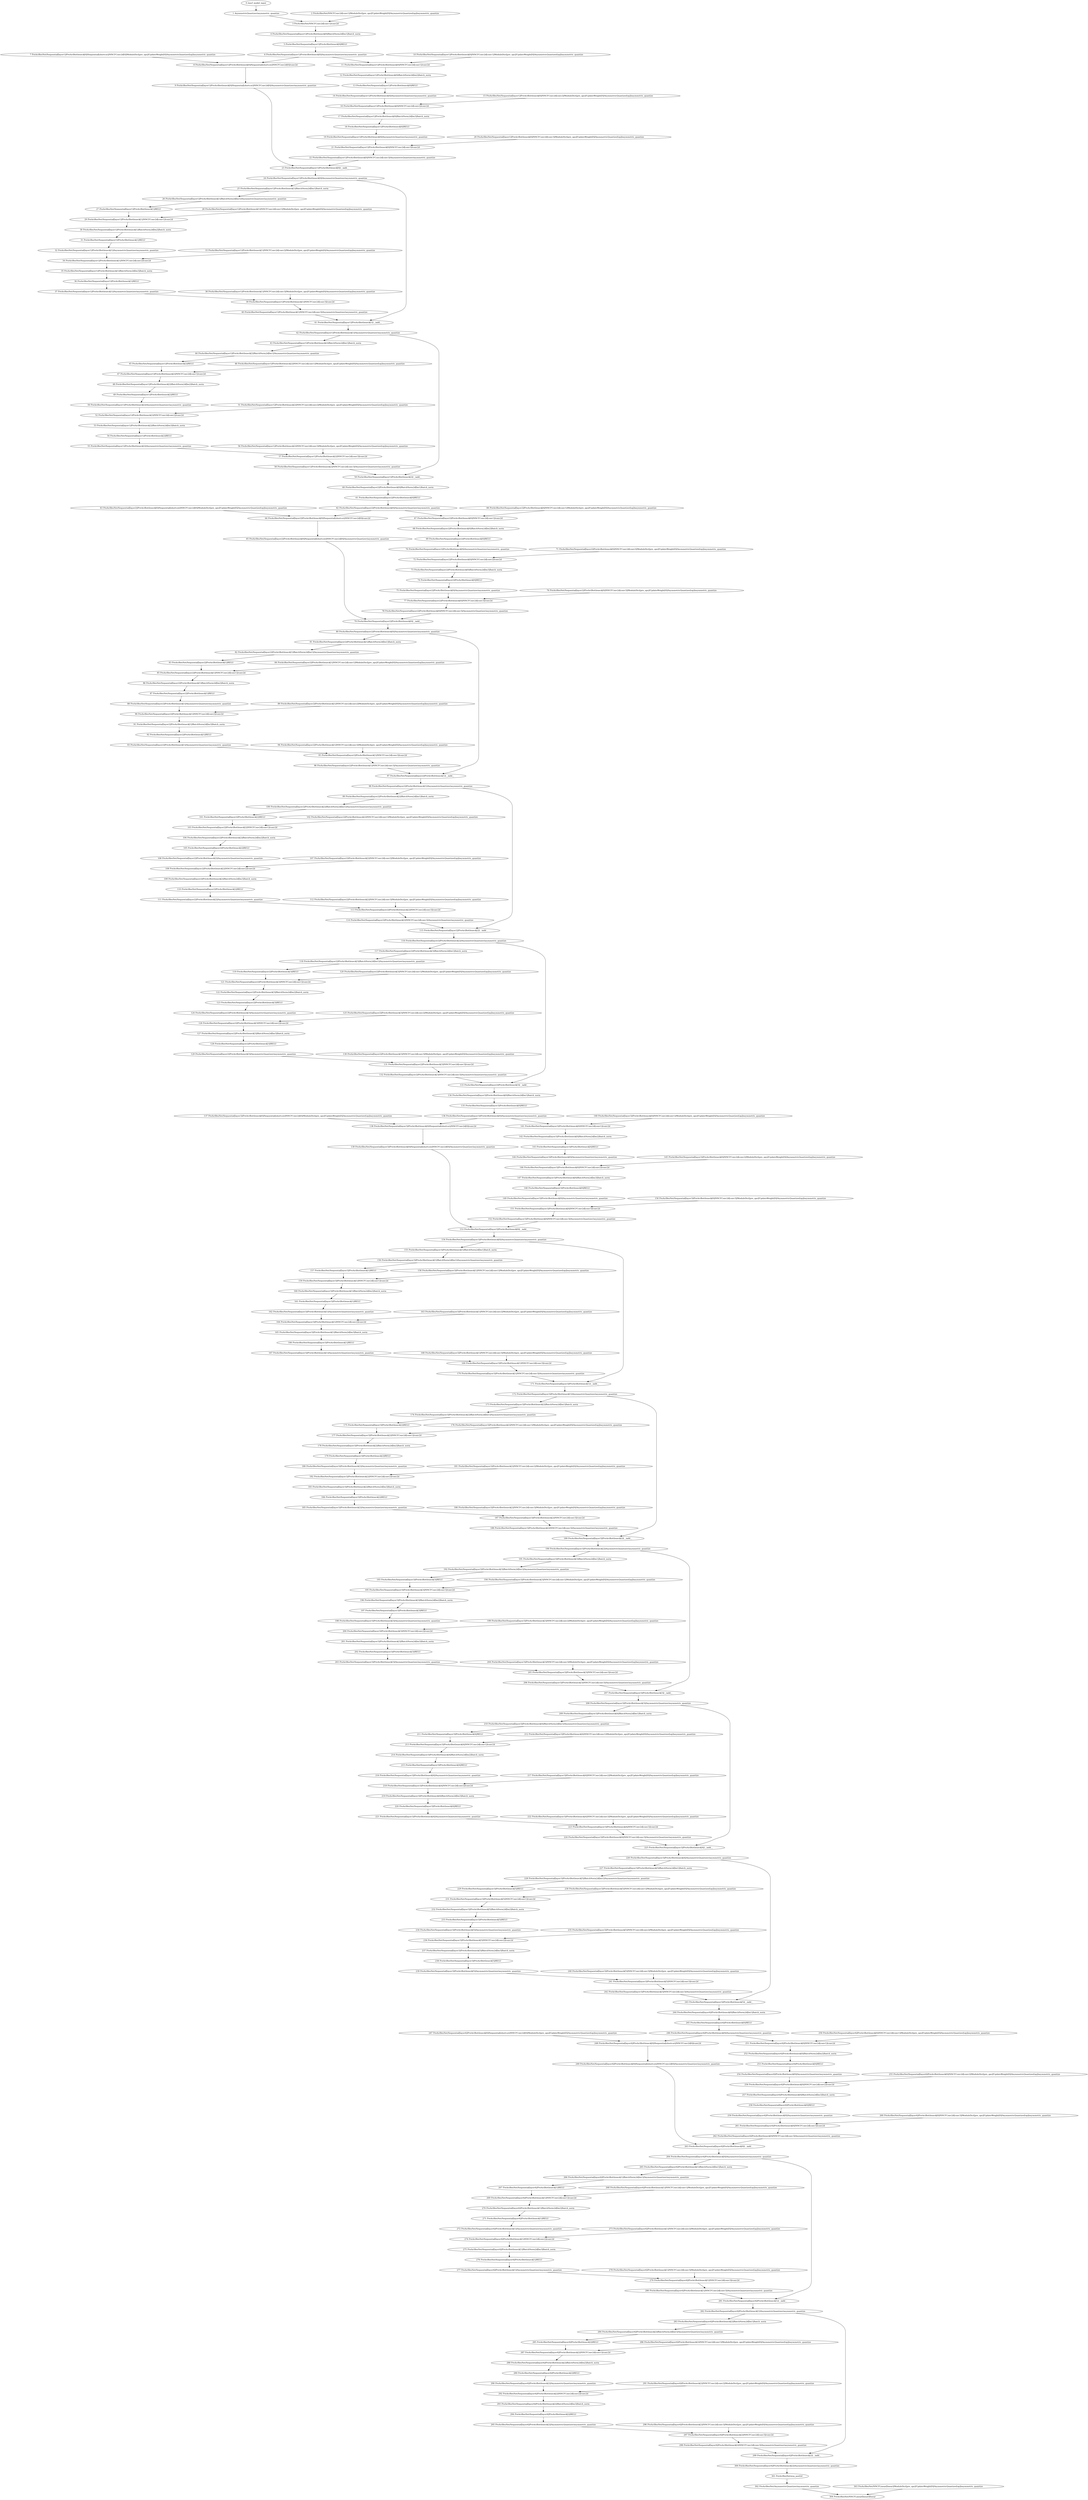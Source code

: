 strict digraph  {
"0 /nncf_model_input" [id=0, scope="", type=nncf_model_input];
"1 AsymmetricQuantizer/asymmetric_quantize" [id=1, scope=AsymmetricQuantizer, type=asymmetric_quantize];
"2 PreActResNet/NNCFConv2d[conv1]/ModuleDict[pre_ops]/UpdateWeight[0]/AsymmetricQuantizer[op]/asymmetric_quantize" [id=2, scope="PreActResNet/NNCFConv2d[conv1]/ModuleDict[pre_ops]/UpdateWeight[0]/AsymmetricQuantizer[op]", type=asymmetric_quantize];
"3 PreActResNet/NNCFConv2d[conv1]/conv2d" [id=3, scope="PreActResNet/NNCFConv2d[conv1]", type=conv2d];
"4 PreActResNet/Sequential[layer1]/PreActBottleneck[0]/BatchNorm2d[bn1]/batch_norm" [id=4, scope="PreActResNet/Sequential[layer1]/PreActBottleneck[0]/BatchNorm2d[bn1]", type=batch_norm];
"5 PreActResNet/Sequential[layer1]/PreActBottleneck[0]/RELU" [id=5, scope="PreActResNet/Sequential[layer1]/PreActBottleneck[0]", type=RELU];
"6 PreActResNet/Sequential[layer1]/PreActBottleneck[0]/AsymmetricQuantizer/asymmetric_quantize" [id=6, scope="PreActResNet/Sequential[layer1]/PreActBottleneck[0]/AsymmetricQuantizer", type=asymmetric_quantize];
"7 PreActResNet/Sequential[layer1]/PreActBottleneck[0]/Sequential[shortcut]/NNCFConv2d[0]/ModuleDict[pre_ops]/UpdateWeight[0]/AsymmetricQuantizer[op]/asymmetric_quantize" [id=7, scope="PreActResNet/Sequential[layer1]/PreActBottleneck[0]/Sequential[shortcut]/NNCFConv2d[0]/ModuleDict[pre_ops]/UpdateWeight[0]/AsymmetricQuantizer[op]", type=asymmetric_quantize];
"8 PreActResNet/Sequential[layer1]/PreActBottleneck[0]/Sequential[shortcut]/NNCFConv2d[0]/conv2d" [id=8, scope="PreActResNet/Sequential[layer1]/PreActBottleneck[0]/Sequential[shortcut]/NNCFConv2d[0]", type=conv2d];
"9 PreActResNet/Sequential[layer1]/PreActBottleneck[0]/Sequential[shortcut]/NNCFConv2d[0]/AsymmetricQuantizer/asymmetric_quantize" [id=9, scope="PreActResNet/Sequential[layer1]/PreActBottleneck[0]/Sequential[shortcut]/NNCFConv2d[0]/AsymmetricQuantizer", type=asymmetric_quantize];
"10 PreActResNet/Sequential[layer1]/PreActBottleneck[0]/NNCFConv2d[conv1]/ModuleDict[pre_ops]/UpdateWeight[0]/AsymmetricQuantizer[op]/asymmetric_quantize" [id=10, scope="PreActResNet/Sequential[layer1]/PreActBottleneck[0]/NNCFConv2d[conv1]/ModuleDict[pre_ops]/UpdateWeight[0]/AsymmetricQuantizer[op]", type=asymmetric_quantize];
"11 PreActResNet/Sequential[layer1]/PreActBottleneck[0]/NNCFConv2d[conv1]/conv2d" [id=11, scope="PreActResNet/Sequential[layer1]/PreActBottleneck[0]/NNCFConv2d[conv1]", type=conv2d];
"12 PreActResNet/Sequential[layer1]/PreActBottleneck[0]/BatchNorm2d[bn2]/batch_norm" [id=12, scope="PreActResNet/Sequential[layer1]/PreActBottleneck[0]/BatchNorm2d[bn2]", type=batch_norm];
"13 PreActResNet/Sequential[layer1]/PreActBottleneck[0]/RELU" [id=13, scope="PreActResNet/Sequential[layer1]/PreActBottleneck[0]", type=RELU];
"14 PreActResNet/Sequential[layer1]/PreActBottleneck[0]/AsymmetricQuantizer/asymmetric_quantize" [id=14, scope="PreActResNet/Sequential[layer1]/PreActBottleneck[0]/AsymmetricQuantizer", type=asymmetric_quantize];
"15 PreActResNet/Sequential[layer1]/PreActBottleneck[0]/NNCFConv2d[conv2]/ModuleDict[pre_ops]/UpdateWeight[0]/AsymmetricQuantizer[op]/asymmetric_quantize" [id=15, scope="PreActResNet/Sequential[layer1]/PreActBottleneck[0]/NNCFConv2d[conv2]/ModuleDict[pre_ops]/UpdateWeight[0]/AsymmetricQuantizer[op]", type=asymmetric_quantize];
"16 PreActResNet/Sequential[layer1]/PreActBottleneck[0]/NNCFConv2d[conv2]/conv2d" [id=16, scope="PreActResNet/Sequential[layer1]/PreActBottleneck[0]/NNCFConv2d[conv2]", type=conv2d];
"17 PreActResNet/Sequential[layer1]/PreActBottleneck[0]/BatchNorm2d[bn3]/batch_norm" [id=17, scope="PreActResNet/Sequential[layer1]/PreActBottleneck[0]/BatchNorm2d[bn3]", type=batch_norm];
"18 PreActResNet/Sequential[layer1]/PreActBottleneck[0]/RELU" [id=18, scope="PreActResNet/Sequential[layer1]/PreActBottleneck[0]", type=RELU];
"19 PreActResNet/Sequential[layer1]/PreActBottleneck[0]/AsymmetricQuantizer/asymmetric_quantize" [id=19, scope="PreActResNet/Sequential[layer1]/PreActBottleneck[0]/AsymmetricQuantizer", type=asymmetric_quantize];
"20 PreActResNet/Sequential[layer1]/PreActBottleneck[0]/NNCFConv2d[conv3]/ModuleDict[pre_ops]/UpdateWeight[0]/AsymmetricQuantizer[op]/asymmetric_quantize" [id=20, scope="PreActResNet/Sequential[layer1]/PreActBottleneck[0]/NNCFConv2d[conv3]/ModuleDict[pre_ops]/UpdateWeight[0]/AsymmetricQuantizer[op]", type=asymmetric_quantize];
"21 PreActResNet/Sequential[layer1]/PreActBottleneck[0]/NNCFConv2d[conv3]/conv2d" [id=21, scope="PreActResNet/Sequential[layer1]/PreActBottleneck[0]/NNCFConv2d[conv3]", type=conv2d];
"22 PreActResNet/Sequential[layer1]/PreActBottleneck[0]/NNCFConv2d[conv3]/AsymmetricQuantizer/asymmetric_quantize" [id=22, scope="PreActResNet/Sequential[layer1]/PreActBottleneck[0]/NNCFConv2d[conv3]/AsymmetricQuantizer", type=asymmetric_quantize];
"23 PreActResNet/Sequential[layer1]/PreActBottleneck[0]/__iadd__" [id=23, scope="PreActResNet/Sequential[layer1]/PreActBottleneck[0]", type=__iadd__];
"24 PreActResNet/Sequential[layer1]/PreActBottleneck[0]/AsymmetricQuantizer/asymmetric_quantize" [id=24, scope="PreActResNet/Sequential[layer1]/PreActBottleneck[0]/AsymmetricQuantizer", type=asymmetric_quantize];
"25 PreActResNet/Sequential[layer1]/PreActBottleneck[1]/BatchNorm2d[bn1]/batch_norm" [id=25, scope="PreActResNet/Sequential[layer1]/PreActBottleneck[1]/BatchNorm2d[bn1]", type=batch_norm];
"26 PreActResNet/Sequential[layer1]/PreActBottleneck[1]/BatchNorm2d[bn1]/AsymmetricQuantizer/asymmetric_quantize" [id=26, scope="PreActResNet/Sequential[layer1]/PreActBottleneck[1]/BatchNorm2d[bn1]/AsymmetricQuantizer", type=asymmetric_quantize];
"27 PreActResNet/Sequential[layer1]/PreActBottleneck[1]/RELU" [id=27, scope="PreActResNet/Sequential[layer1]/PreActBottleneck[1]", type=RELU];
"28 PreActResNet/Sequential[layer1]/PreActBottleneck[1]/NNCFConv2d[conv1]/ModuleDict[pre_ops]/UpdateWeight[0]/AsymmetricQuantizer[op]/asymmetric_quantize" [id=28, scope="PreActResNet/Sequential[layer1]/PreActBottleneck[1]/NNCFConv2d[conv1]/ModuleDict[pre_ops]/UpdateWeight[0]/AsymmetricQuantizer[op]", type=asymmetric_quantize];
"29 PreActResNet/Sequential[layer1]/PreActBottleneck[1]/NNCFConv2d[conv1]/conv2d" [id=29, scope="PreActResNet/Sequential[layer1]/PreActBottleneck[1]/NNCFConv2d[conv1]", type=conv2d];
"30 PreActResNet/Sequential[layer1]/PreActBottleneck[1]/BatchNorm2d[bn2]/batch_norm" [id=30, scope="PreActResNet/Sequential[layer1]/PreActBottleneck[1]/BatchNorm2d[bn2]", type=batch_norm];
"31 PreActResNet/Sequential[layer1]/PreActBottleneck[1]/RELU" [id=31, scope="PreActResNet/Sequential[layer1]/PreActBottleneck[1]", type=RELU];
"32 PreActResNet/Sequential[layer1]/PreActBottleneck[1]/AsymmetricQuantizer/asymmetric_quantize" [id=32, scope="PreActResNet/Sequential[layer1]/PreActBottleneck[1]/AsymmetricQuantizer", type=asymmetric_quantize];
"33 PreActResNet/Sequential[layer1]/PreActBottleneck[1]/NNCFConv2d[conv2]/ModuleDict[pre_ops]/UpdateWeight[0]/AsymmetricQuantizer[op]/asymmetric_quantize" [id=33, scope="PreActResNet/Sequential[layer1]/PreActBottleneck[1]/NNCFConv2d[conv2]/ModuleDict[pre_ops]/UpdateWeight[0]/AsymmetricQuantizer[op]", type=asymmetric_quantize];
"34 PreActResNet/Sequential[layer1]/PreActBottleneck[1]/NNCFConv2d[conv2]/conv2d" [id=34, scope="PreActResNet/Sequential[layer1]/PreActBottleneck[1]/NNCFConv2d[conv2]", type=conv2d];
"35 PreActResNet/Sequential[layer1]/PreActBottleneck[1]/BatchNorm2d[bn3]/batch_norm" [id=35, scope="PreActResNet/Sequential[layer1]/PreActBottleneck[1]/BatchNorm2d[bn3]", type=batch_norm];
"36 PreActResNet/Sequential[layer1]/PreActBottleneck[1]/RELU" [id=36, scope="PreActResNet/Sequential[layer1]/PreActBottleneck[1]", type=RELU];
"37 PreActResNet/Sequential[layer1]/PreActBottleneck[1]/AsymmetricQuantizer/asymmetric_quantize" [id=37, scope="PreActResNet/Sequential[layer1]/PreActBottleneck[1]/AsymmetricQuantizer", type=asymmetric_quantize];
"38 PreActResNet/Sequential[layer1]/PreActBottleneck[1]/NNCFConv2d[conv3]/ModuleDict[pre_ops]/UpdateWeight[0]/AsymmetricQuantizer[op]/asymmetric_quantize" [id=38, scope="PreActResNet/Sequential[layer1]/PreActBottleneck[1]/NNCFConv2d[conv3]/ModuleDict[pre_ops]/UpdateWeight[0]/AsymmetricQuantizer[op]", type=asymmetric_quantize];
"39 PreActResNet/Sequential[layer1]/PreActBottleneck[1]/NNCFConv2d[conv3]/conv2d" [id=39, scope="PreActResNet/Sequential[layer1]/PreActBottleneck[1]/NNCFConv2d[conv3]", type=conv2d];
"40 PreActResNet/Sequential[layer1]/PreActBottleneck[1]/NNCFConv2d[conv3]/AsymmetricQuantizer/asymmetric_quantize" [id=40, scope="PreActResNet/Sequential[layer1]/PreActBottleneck[1]/NNCFConv2d[conv3]/AsymmetricQuantizer", type=asymmetric_quantize];
"41 PreActResNet/Sequential[layer1]/PreActBottleneck[1]/__iadd__" [id=41, scope="PreActResNet/Sequential[layer1]/PreActBottleneck[1]", type=__iadd__];
"42 PreActResNet/Sequential[layer1]/PreActBottleneck[1]/AsymmetricQuantizer/asymmetric_quantize" [id=42, scope="PreActResNet/Sequential[layer1]/PreActBottleneck[1]/AsymmetricQuantizer", type=asymmetric_quantize];
"43 PreActResNet/Sequential[layer1]/PreActBottleneck[2]/BatchNorm2d[bn1]/batch_norm" [id=43, scope="PreActResNet/Sequential[layer1]/PreActBottleneck[2]/BatchNorm2d[bn1]", type=batch_norm];
"44 PreActResNet/Sequential[layer1]/PreActBottleneck[2]/BatchNorm2d[bn1]/AsymmetricQuantizer/asymmetric_quantize" [id=44, scope="PreActResNet/Sequential[layer1]/PreActBottleneck[2]/BatchNorm2d[bn1]/AsymmetricQuantizer", type=asymmetric_quantize];
"45 PreActResNet/Sequential[layer1]/PreActBottleneck[2]/RELU" [id=45, scope="PreActResNet/Sequential[layer1]/PreActBottleneck[2]", type=RELU];
"46 PreActResNet/Sequential[layer1]/PreActBottleneck[2]/NNCFConv2d[conv1]/ModuleDict[pre_ops]/UpdateWeight[0]/AsymmetricQuantizer[op]/asymmetric_quantize" [id=46, scope="PreActResNet/Sequential[layer1]/PreActBottleneck[2]/NNCFConv2d[conv1]/ModuleDict[pre_ops]/UpdateWeight[0]/AsymmetricQuantizer[op]", type=asymmetric_quantize];
"47 PreActResNet/Sequential[layer1]/PreActBottleneck[2]/NNCFConv2d[conv1]/conv2d" [id=47, scope="PreActResNet/Sequential[layer1]/PreActBottleneck[2]/NNCFConv2d[conv1]", type=conv2d];
"48 PreActResNet/Sequential[layer1]/PreActBottleneck[2]/BatchNorm2d[bn2]/batch_norm" [id=48, scope="PreActResNet/Sequential[layer1]/PreActBottleneck[2]/BatchNorm2d[bn2]", type=batch_norm];
"49 PreActResNet/Sequential[layer1]/PreActBottleneck[2]/RELU" [id=49, scope="PreActResNet/Sequential[layer1]/PreActBottleneck[2]", type=RELU];
"50 PreActResNet/Sequential[layer1]/PreActBottleneck[2]/AsymmetricQuantizer/asymmetric_quantize" [id=50, scope="PreActResNet/Sequential[layer1]/PreActBottleneck[2]/AsymmetricQuantizer", type=asymmetric_quantize];
"51 PreActResNet/Sequential[layer1]/PreActBottleneck[2]/NNCFConv2d[conv2]/ModuleDict[pre_ops]/UpdateWeight[0]/AsymmetricQuantizer[op]/asymmetric_quantize" [id=51, scope="PreActResNet/Sequential[layer1]/PreActBottleneck[2]/NNCFConv2d[conv2]/ModuleDict[pre_ops]/UpdateWeight[0]/AsymmetricQuantizer[op]", type=asymmetric_quantize];
"52 PreActResNet/Sequential[layer1]/PreActBottleneck[2]/NNCFConv2d[conv2]/conv2d" [id=52, scope="PreActResNet/Sequential[layer1]/PreActBottleneck[2]/NNCFConv2d[conv2]", type=conv2d];
"53 PreActResNet/Sequential[layer1]/PreActBottleneck[2]/BatchNorm2d[bn3]/batch_norm" [id=53, scope="PreActResNet/Sequential[layer1]/PreActBottleneck[2]/BatchNorm2d[bn3]", type=batch_norm];
"54 PreActResNet/Sequential[layer1]/PreActBottleneck[2]/RELU" [id=54, scope="PreActResNet/Sequential[layer1]/PreActBottleneck[2]", type=RELU];
"55 PreActResNet/Sequential[layer1]/PreActBottleneck[2]/AsymmetricQuantizer/asymmetric_quantize" [id=55, scope="PreActResNet/Sequential[layer1]/PreActBottleneck[2]/AsymmetricQuantizer", type=asymmetric_quantize];
"56 PreActResNet/Sequential[layer1]/PreActBottleneck[2]/NNCFConv2d[conv3]/ModuleDict[pre_ops]/UpdateWeight[0]/AsymmetricQuantizer[op]/asymmetric_quantize" [id=56, scope="PreActResNet/Sequential[layer1]/PreActBottleneck[2]/NNCFConv2d[conv3]/ModuleDict[pre_ops]/UpdateWeight[0]/AsymmetricQuantizer[op]", type=asymmetric_quantize];
"57 PreActResNet/Sequential[layer1]/PreActBottleneck[2]/NNCFConv2d[conv3]/conv2d" [id=57, scope="PreActResNet/Sequential[layer1]/PreActBottleneck[2]/NNCFConv2d[conv3]", type=conv2d];
"58 PreActResNet/Sequential[layer1]/PreActBottleneck[2]/NNCFConv2d[conv3]/AsymmetricQuantizer/asymmetric_quantize" [id=58, scope="PreActResNet/Sequential[layer1]/PreActBottleneck[2]/NNCFConv2d[conv3]/AsymmetricQuantizer", type=asymmetric_quantize];
"59 PreActResNet/Sequential[layer1]/PreActBottleneck[2]/__iadd__" [id=59, scope="PreActResNet/Sequential[layer1]/PreActBottleneck[2]", type=__iadd__];
"60 PreActResNet/Sequential[layer2]/PreActBottleneck[0]/BatchNorm2d[bn1]/batch_norm" [id=60, scope="PreActResNet/Sequential[layer2]/PreActBottleneck[0]/BatchNorm2d[bn1]", type=batch_norm];
"61 PreActResNet/Sequential[layer2]/PreActBottleneck[0]/RELU" [id=61, scope="PreActResNet/Sequential[layer2]/PreActBottleneck[0]", type=RELU];
"62 PreActResNet/Sequential[layer2]/PreActBottleneck[0]/AsymmetricQuantizer/asymmetric_quantize" [id=62, scope="PreActResNet/Sequential[layer2]/PreActBottleneck[0]/AsymmetricQuantizer", type=asymmetric_quantize];
"63 PreActResNet/Sequential[layer2]/PreActBottleneck[0]/Sequential[shortcut]/NNCFConv2d[0]/ModuleDict[pre_ops]/UpdateWeight[0]/AsymmetricQuantizer[op]/asymmetric_quantize" [id=63, scope="PreActResNet/Sequential[layer2]/PreActBottleneck[0]/Sequential[shortcut]/NNCFConv2d[0]/ModuleDict[pre_ops]/UpdateWeight[0]/AsymmetricQuantizer[op]", type=asymmetric_quantize];
"64 PreActResNet/Sequential[layer2]/PreActBottleneck[0]/Sequential[shortcut]/NNCFConv2d[0]/conv2d" [id=64, scope="PreActResNet/Sequential[layer2]/PreActBottleneck[0]/Sequential[shortcut]/NNCFConv2d[0]", type=conv2d];
"65 PreActResNet/Sequential[layer2]/PreActBottleneck[0]/Sequential[shortcut]/NNCFConv2d[0]/AsymmetricQuantizer/asymmetric_quantize" [id=65, scope="PreActResNet/Sequential[layer2]/PreActBottleneck[0]/Sequential[shortcut]/NNCFConv2d[0]/AsymmetricQuantizer", type=asymmetric_quantize];
"66 PreActResNet/Sequential[layer2]/PreActBottleneck[0]/NNCFConv2d[conv1]/ModuleDict[pre_ops]/UpdateWeight[0]/AsymmetricQuantizer[op]/asymmetric_quantize" [id=66, scope="PreActResNet/Sequential[layer2]/PreActBottleneck[0]/NNCFConv2d[conv1]/ModuleDict[pre_ops]/UpdateWeight[0]/AsymmetricQuantizer[op]", type=asymmetric_quantize];
"67 PreActResNet/Sequential[layer2]/PreActBottleneck[0]/NNCFConv2d[conv1]/conv2d" [id=67, scope="PreActResNet/Sequential[layer2]/PreActBottleneck[0]/NNCFConv2d[conv1]", type=conv2d];
"68 PreActResNet/Sequential[layer2]/PreActBottleneck[0]/BatchNorm2d[bn2]/batch_norm" [id=68, scope="PreActResNet/Sequential[layer2]/PreActBottleneck[0]/BatchNorm2d[bn2]", type=batch_norm];
"69 PreActResNet/Sequential[layer2]/PreActBottleneck[0]/RELU" [id=69, scope="PreActResNet/Sequential[layer2]/PreActBottleneck[0]", type=RELU];
"70 PreActResNet/Sequential[layer2]/PreActBottleneck[0]/AsymmetricQuantizer/asymmetric_quantize" [id=70, scope="PreActResNet/Sequential[layer2]/PreActBottleneck[0]/AsymmetricQuantizer", type=asymmetric_quantize];
"71 PreActResNet/Sequential[layer2]/PreActBottleneck[0]/NNCFConv2d[conv2]/ModuleDict[pre_ops]/UpdateWeight[0]/AsymmetricQuantizer[op]/asymmetric_quantize" [id=71, scope="PreActResNet/Sequential[layer2]/PreActBottleneck[0]/NNCFConv2d[conv2]/ModuleDict[pre_ops]/UpdateWeight[0]/AsymmetricQuantizer[op]", type=asymmetric_quantize];
"72 PreActResNet/Sequential[layer2]/PreActBottleneck[0]/NNCFConv2d[conv2]/conv2d" [id=72, scope="PreActResNet/Sequential[layer2]/PreActBottleneck[0]/NNCFConv2d[conv2]", type=conv2d];
"73 PreActResNet/Sequential[layer2]/PreActBottleneck[0]/BatchNorm2d[bn3]/batch_norm" [id=73, scope="PreActResNet/Sequential[layer2]/PreActBottleneck[0]/BatchNorm2d[bn3]", type=batch_norm];
"74 PreActResNet/Sequential[layer2]/PreActBottleneck[0]/RELU" [id=74, scope="PreActResNet/Sequential[layer2]/PreActBottleneck[0]", type=RELU];
"75 PreActResNet/Sequential[layer2]/PreActBottleneck[0]/AsymmetricQuantizer/asymmetric_quantize" [id=75, scope="PreActResNet/Sequential[layer2]/PreActBottleneck[0]/AsymmetricQuantizer", type=asymmetric_quantize];
"76 PreActResNet/Sequential[layer2]/PreActBottleneck[0]/NNCFConv2d[conv3]/ModuleDict[pre_ops]/UpdateWeight[0]/AsymmetricQuantizer[op]/asymmetric_quantize" [id=76, scope="PreActResNet/Sequential[layer2]/PreActBottleneck[0]/NNCFConv2d[conv3]/ModuleDict[pre_ops]/UpdateWeight[0]/AsymmetricQuantizer[op]", type=asymmetric_quantize];
"77 PreActResNet/Sequential[layer2]/PreActBottleneck[0]/NNCFConv2d[conv3]/conv2d" [id=77, scope="PreActResNet/Sequential[layer2]/PreActBottleneck[0]/NNCFConv2d[conv3]", type=conv2d];
"78 PreActResNet/Sequential[layer2]/PreActBottleneck[0]/NNCFConv2d[conv3]/AsymmetricQuantizer/asymmetric_quantize" [id=78, scope="PreActResNet/Sequential[layer2]/PreActBottleneck[0]/NNCFConv2d[conv3]/AsymmetricQuantizer", type=asymmetric_quantize];
"79 PreActResNet/Sequential[layer2]/PreActBottleneck[0]/__iadd__" [id=79, scope="PreActResNet/Sequential[layer2]/PreActBottleneck[0]", type=__iadd__];
"80 PreActResNet/Sequential[layer2]/PreActBottleneck[0]/AsymmetricQuantizer/asymmetric_quantize" [id=80, scope="PreActResNet/Sequential[layer2]/PreActBottleneck[0]/AsymmetricQuantizer", type=asymmetric_quantize];
"81 PreActResNet/Sequential[layer2]/PreActBottleneck[1]/BatchNorm2d[bn1]/batch_norm" [id=81, scope="PreActResNet/Sequential[layer2]/PreActBottleneck[1]/BatchNorm2d[bn1]", type=batch_norm];
"82 PreActResNet/Sequential[layer2]/PreActBottleneck[1]/BatchNorm2d[bn1]/AsymmetricQuantizer/asymmetric_quantize" [id=82, scope="PreActResNet/Sequential[layer2]/PreActBottleneck[1]/BatchNorm2d[bn1]/AsymmetricQuantizer", type=asymmetric_quantize];
"83 PreActResNet/Sequential[layer2]/PreActBottleneck[1]/RELU" [id=83, scope="PreActResNet/Sequential[layer2]/PreActBottleneck[1]", type=RELU];
"84 PreActResNet/Sequential[layer2]/PreActBottleneck[1]/NNCFConv2d[conv1]/ModuleDict[pre_ops]/UpdateWeight[0]/AsymmetricQuantizer[op]/asymmetric_quantize" [id=84, scope="PreActResNet/Sequential[layer2]/PreActBottleneck[1]/NNCFConv2d[conv1]/ModuleDict[pre_ops]/UpdateWeight[0]/AsymmetricQuantizer[op]", type=asymmetric_quantize];
"85 PreActResNet/Sequential[layer2]/PreActBottleneck[1]/NNCFConv2d[conv1]/conv2d" [id=85, scope="PreActResNet/Sequential[layer2]/PreActBottleneck[1]/NNCFConv2d[conv1]", type=conv2d];
"86 PreActResNet/Sequential[layer2]/PreActBottleneck[1]/BatchNorm2d[bn2]/batch_norm" [id=86, scope="PreActResNet/Sequential[layer2]/PreActBottleneck[1]/BatchNorm2d[bn2]", type=batch_norm];
"87 PreActResNet/Sequential[layer2]/PreActBottleneck[1]/RELU" [id=87, scope="PreActResNet/Sequential[layer2]/PreActBottleneck[1]", type=RELU];
"88 PreActResNet/Sequential[layer2]/PreActBottleneck[1]/AsymmetricQuantizer/asymmetric_quantize" [id=88, scope="PreActResNet/Sequential[layer2]/PreActBottleneck[1]/AsymmetricQuantizer", type=asymmetric_quantize];
"89 PreActResNet/Sequential[layer2]/PreActBottleneck[1]/NNCFConv2d[conv2]/ModuleDict[pre_ops]/UpdateWeight[0]/AsymmetricQuantizer[op]/asymmetric_quantize" [id=89, scope="PreActResNet/Sequential[layer2]/PreActBottleneck[1]/NNCFConv2d[conv2]/ModuleDict[pre_ops]/UpdateWeight[0]/AsymmetricQuantizer[op]", type=asymmetric_quantize];
"90 PreActResNet/Sequential[layer2]/PreActBottleneck[1]/NNCFConv2d[conv2]/conv2d" [id=90, scope="PreActResNet/Sequential[layer2]/PreActBottleneck[1]/NNCFConv2d[conv2]", type=conv2d];
"91 PreActResNet/Sequential[layer2]/PreActBottleneck[1]/BatchNorm2d[bn3]/batch_norm" [id=91, scope="PreActResNet/Sequential[layer2]/PreActBottleneck[1]/BatchNorm2d[bn3]", type=batch_norm];
"92 PreActResNet/Sequential[layer2]/PreActBottleneck[1]/RELU" [id=92, scope="PreActResNet/Sequential[layer2]/PreActBottleneck[1]", type=RELU];
"93 PreActResNet/Sequential[layer2]/PreActBottleneck[1]/AsymmetricQuantizer/asymmetric_quantize" [id=93, scope="PreActResNet/Sequential[layer2]/PreActBottleneck[1]/AsymmetricQuantizer", type=asymmetric_quantize];
"94 PreActResNet/Sequential[layer2]/PreActBottleneck[1]/NNCFConv2d[conv3]/ModuleDict[pre_ops]/UpdateWeight[0]/AsymmetricQuantizer[op]/asymmetric_quantize" [id=94, scope="PreActResNet/Sequential[layer2]/PreActBottleneck[1]/NNCFConv2d[conv3]/ModuleDict[pre_ops]/UpdateWeight[0]/AsymmetricQuantizer[op]", type=asymmetric_quantize];
"95 PreActResNet/Sequential[layer2]/PreActBottleneck[1]/NNCFConv2d[conv3]/conv2d" [id=95, scope="PreActResNet/Sequential[layer2]/PreActBottleneck[1]/NNCFConv2d[conv3]", type=conv2d];
"96 PreActResNet/Sequential[layer2]/PreActBottleneck[1]/NNCFConv2d[conv3]/AsymmetricQuantizer/asymmetric_quantize" [id=96, scope="PreActResNet/Sequential[layer2]/PreActBottleneck[1]/NNCFConv2d[conv3]/AsymmetricQuantizer", type=asymmetric_quantize];
"97 PreActResNet/Sequential[layer2]/PreActBottleneck[1]/__iadd__" [id=97, scope="PreActResNet/Sequential[layer2]/PreActBottleneck[1]", type=__iadd__];
"98 PreActResNet/Sequential[layer2]/PreActBottleneck[1]/AsymmetricQuantizer/asymmetric_quantize" [id=98, scope="PreActResNet/Sequential[layer2]/PreActBottleneck[1]/AsymmetricQuantizer", type=asymmetric_quantize];
"99 PreActResNet/Sequential[layer2]/PreActBottleneck[2]/BatchNorm2d[bn1]/batch_norm" [id=99, scope="PreActResNet/Sequential[layer2]/PreActBottleneck[2]/BatchNorm2d[bn1]", type=batch_norm];
"100 PreActResNet/Sequential[layer2]/PreActBottleneck[2]/BatchNorm2d[bn1]/AsymmetricQuantizer/asymmetric_quantize" [id=100, scope="PreActResNet/Sequential[layer2]/PreActBottleneck[2]/BatchNorm2d[bn1]/AsymmetricQuantizer", type=asymmetric_quantize];
"101 PreActResNet/Sequential[layer2]/PreActBottleneck[2]/RELU" [id=101, scope="PreActResNet/Sequential[layer2]/PreActBottleneck[2]", type=RELU];
"102 PreActResNet/Sequential[layer2]/PreActBottleneck[2]/NNCFConv2d[conv1]/ModuleDict[pre_ops]/UpdateWeight[0]/AsymmetricQuantizer[op]/asymmetric_quantize" [id=102, scope="PreActResNet/Sequential[layer2]/PreActBottleneck[2]/NNCFConv2d[conv1]/ModuleDict[pre_ops]/UpdateWeight[0]/AsymmetricQuantizer[op]", type=asymmetric_quantize];
"103 PreActResNet/Sequential[layer2]/PreActBottleneck[2]/NNCFConv2d[conv1]/conv2d" [id=103, scope="PreActResNet/Sequential[layer2]/PreActBottleneck[2]/NNCFConv2d[conv1]", type=conv2d];
"104 PreActResNet/Sequential[layer2]/PreActBottleneck[2]/BatchNorm2d[bn2]/batch_norm" [id=104, scope="PreActResNet/Sequential[layer2]/PreActBottleneck[2]/BatchNorm2d[bn2]", type=batch_norm];
"105 PreActResNet/Sequential[layer2]/PreActBottleneck[2]/RELU" [id=105, scope="PreActResNet/Sequential[layer2]/PreActBottleneck[2]", type=RELU];
"106 PreActResNet/Sequential[layer2]/PreActBottleneck[2]/AsymmetricQuantizer/asymmetric_quantize" [id=106, scope="PreActResNet/Sequential[layer2]/PreActBottleneck[2]/AsymmetricQuantizer", type=asymmetric_quantize];
"107 PreActResNet/Sequential[layer2]/PreActBottleneck[2]/NNCFConv2d[conv2]/ModuleDict[pre_ops]/UpdateWeight[0]/AsymmetricQuantizer[op]/asymmetric_quantize" [id=107, scope="PreActResNet/Sequential[layer2]/PreActBottleneck[2]/NNCFConv2d[conv2]/ModuleDict[pre_ops]/UpdateWeight[0]/AsymmetricQuantizer[op]", type=asymmetric_quantize];
"108 PreActResNet/Sequential[layer2]/PreActBottleneck[2]/NNCFConv2d[conv2]/conv2d" [id=108, scope="PreActResNet/Sequential[layer2]/PreActBottleneck[2]/NNCFConv2d[conv2]", type=conv2d];
"109 PreActResNet/Sequential[layer2]/PreActBottleneck[2]/BatchNorm2d[bn3]/batch_norm" [id=109, scope="PreActResNet/Sequential[layer2]/PreActBottleneck[2]/BatchNorm2d[bn3]", type=batch_norm];
"110 PreActResNet/Sequential[layer2]/PreActBottleneck[2]/RELU" [id=110, scope="PreActResNet/Sequential[layer2]/PreActBottleneck[2]", type=RELU];
"111 PreActResNet/Sequential[layer2]/PreActBottleneck[2]/AsymmetricQuantizer/asymmetric_quantize" [id=111, scope="PreActResNet/Sequential[layer2]/PreActBottleneck[2]/AsymmetricQuantizer", type=asymmetric_quantize];
"112 PreActResNet/Sequential[layer2]/PreActBottleneck[2]/NNCFConv2d[conv3]/ModuleDict[pre_ops]/UpdateWeight[0]/AsymmetricQuantizer[op]/asymmetric_quantize" [id=112, scope="PreActResNet/Sequential[layer2]/PreActBottleneck[2]/NNCFConv2d[conv3]/ModuleDict[pre_ops]/UpdateWeight[0]/AsymmetricQuantizer[op]", type=asymmetric_quantize];
"113 PreActResNet/Sequential[layer2]/PreActBottleneck[2]/NNCFConv2d[conv3]/conv2d" [id=113, scope="PreActResNet/Sequential[layer2]/PreActBottleneck[2]/NNCFConv2d[conv3]", type=conv2d];
"114 PreActResNet/Sequential[layer2]/PreActBottleneck[2]/NNCFConv2d[conv3]/AsymmetricQuantizer/asymmetric_quantize" [id=114, scope="PreActResNet/Sequential[layer2]/PreActBottleneck[2]/NNCFConv2d[conv3]/AsymmetricQuantizer", type=asymmetric_quantize];
"115 PreActResNet/Sequential[layer2]/PreActBottleneck[2]/__iadd__" [id=115, scope="PreActResNet/Sequential[layer2]/PreActBottleneck[2]", type=__iadd__];
"116 PreActResNet/Sequential[layer2]/PreActBottleneck[2]/AsymmetricQuantizer/asymmetric_quantize" [id=116, scope="PreActResNet/Sequential[layer2]/PreActBottleneck[2]/AsymmetricQuantizer", type=asymmetric_quantize];
"117 PreActResNet/Sequential[layer2]/PreActBottleneck[3]/BatchNorm2d[bn1]/batch_norm" [id=117, scope="PreActResNet/Sequential[layer2]/PreActBottleneck[3]/BatchNorm2d[bn1]", type=batch_norm];
"118 PreActResNet/Sequential[layer2]/PreActBottleneck[3]/BatchNorm2d[bn1]/AsymmetricQuantizer/asymmetric_quantize" [id=118, scope="PreActResNet/Sequential[layer2]/PreActBottleneck[3]/BatchNorm2d[bn1]/AsymmetricQuantizer", type=asymmetric_quantize];
"119 PreActResNet/Sequential[layer2]/PreActBottleneck[3]/RELU" [id=119, scope="PreActResNet/Sequential[layer2]/PreActBottleneck[3]", type=RELU];
"120 PreActResNet/Sequential[layer2]/PreActBottleneck[3]/NNCFConv2d[conv1]/ModuleDict[pre_ops]/UpdateWeight[0]/AsymmetricQuantizer[op]/asymmetric_quantize" [id=120, scope="PreActResNet/Sequential[layer2]/PreActBottleneck[3]/NNCFConv2d[conv1]/ModuleDict[pre_ops]/UpdateWeight[0]/AsymmetricQuantizer[op]", type=asymmetric_quantize];
"121 PreActResNet/Sequential[layer2]/PreActBottleneck[3]/NNCFConv2d[conv1]/conv2d" [id=121, scope="PreActResNet/Sequential[layer2]/PreActBottleneck[3]/NNCFConv2d[conv1]", type=conv2d];
"122 PreActResNet/Sequential[layer2]/PreActBottleneck[3]/BatchNorm2d[bn2]/batch_norm" [id=122, scope="PreActResNet/Sequential[layer2]/PreActBottleneck[3]/BatchNorm2d[bn2]", type=batch_norm];
"123 PreActResNet/Sequential[layer2]/PreActBottleneck[3]/RELU" [id=123, scope="PreActResNet/Sequential[layer2]/PreActBottleneck[3]", type=RELU];
"124 PreActResNet/Sequential[layer2]/PreActBottleneck[3]/AsymmetricQuantizer/asymmetric_quantize" [id=124, scope="PreActResNet/Sequential[layer2]/PreActBottleneck[3]/AsymmetricQuantizer", type=asymmetric_quantize];
"125 PreActResNet/Sequential[layer2]/PreActBottleneck[3]/NNCFConv2d[conv2]/ModuleDict[pre_ops]/UpdateWeight[0]/AsymmetricQuantizer[op]/asymmetric_quantize" [id=125, scope="PreActResNet/Sequential[layer2]/PreActBottleneck[3]/NNCFConv2d[conv2]/ModuleDict[pre_ops]/UpdateWeight[0]/AsymmetricQuantizer[op]", type=asymmetric_quantize];
"126 PreActResNet/Sequential[layer2]/PreActBottleneck[3]/NNCFConv2d[conv2]/conv2d" [id=126, scope="PreActResNet/Sequential[layer2]/PreActBottleneck[3]/NNCFConv2d[conv2]", type=conv2d];
"127 PreActResNet/Sequential[layer2]/PreActBottleneck[3]/BatchNorm2d[bn3]/batch_norm" [id=127, scope="PreActResNet/Sequential[layer2]/PreActBottleneck[3]/BatchNorm2d[bn3]", type=batch_norm];
"128 PreActResNet/Sequential[layer2]/PreActBottleneck[3]/RELU" [id=128, scope="PreActResNet/Sequential[layer2]/PreActBottleneck[3]", type=RELU];
"129 PreActResNet/Sequential[layer2]/PreActBottleneck[3]/AsymmetricQuantizer/asymmetric_quantize" [id=129, scope="PreActResNet/Sequential[layer2]/PreActBottleneck[3]/AsymmetricQuantizer", type=asymmetric_quantize];
"130 PreActResNet/Sequential[layer2]/PreActBottleneck[3]/NNCFConv2d[conv3]/ModuleDict[pre_ops]/UpdateWeight[0]/AsymmetricQuantizer[op]/asymmetric_quantize" [id=130, scope="PreActResNet/Sequential[layer2]/PreActBottleneck[3]/NNCFConv2d[conv3]/ModuleDict[pre_ops]/UpdateWeight[0]/AsymmetricQuantizer[op]", type=asymmetric_quantize];
"131 PreActResNet/Sequential[layer2]/PreActBottleneck[3]/NNCFConv2d[conv3]/conv2d" [id=131, scope="PreActResNet/Sequential[layer2]/PreActBottleneck[3]/NNCFConv2d[conv3]", type=conv2d];
"132 PreActResNet/Sequential[layer2]/PreActBottleneck[3]/NNCFConv2d[conv3]/AsymmetricQuantizer/asymmetric_quantize" [id=132, scope="PreActResNet/Sequential[layer2]/PreActBottleneck[3]/NNCFConv2d[conv3]/AsymmetricQuantizer", type=asymmetric_quantize];
"133 PreActResNet/Sequential[layer2]/PreActBottleneck[3]/__iadd__" [id=133, scope="PreActResNet/Sequential[layer2]/PreActBottleneck[3]", type=__iadd__];
"134 PreActResNet/Sequential[layer3]/PreActBottleneck[0]/BatchNorm2d[bn1]/batch_norm" [id=134, scope="PreActResNet/Sequential[layer3]/PreActBottleneck[0]/BatchNorm2d[bn1]", type=batch_norm];
"135 PreActResNet/Sequential[layer3]/PreActBottleneck[0]/RELU" [id=135, scope="PreActResNet/Sequential[layer3]/PreActBottleneck[0]", type=RELU];
"136 PreActResNet/Sequential[layer3]/PreActBottleneck[0]/AsymmetricQuantizer/asymmetric_quantize" [id=136, scope="PreActResNet/Sequential[layer3]/PreActBottleneck[0]/AsymmetricQuantizer", type=asymmetric_quantize];
"137 PreActResNet/Sequential[layer3]/PreActBottleneck[0]/Sequential[shortcut]/NNCFConv2d[0]/ModuleDict[pre_ops]/UpdateWeight[0]/AsymmetricQuantizer[op]/asymmetric_quantize" [id=137, scope="PreActResNet/Sequential[layer3]/PreActBottleneck[0]/Sequential[shortcut]/NNCFConv2d[0]/ModuleDict[pre_ops]/UpdateWeight[0]/AsymmetricQuantizer[op]", type=asymmetric_quantize];
"138 PreActResNet/Sequential[layer3]/PreActBottleneck[0]/Sequential[shortcut]/NNCFConv2d[0]/conv2d" [id=138, scope="PreActResNet/Sequential[layer3]/PreActBottleneck[0]/Sequential[shortcut]/NNCFConv2d[0]", type=conv2d];
"139 PreActResNet/Sequential[layer3]/PreActBottleneck[0]/Sequential[shortcut]/NNCFConv2d[0]/AsymmetricQuantizer/asymmetric_quantize" [id=139, scope="PreActResNet/Sequential[layer3]/PreActBottleneck[0]/Sequential[shortcut]/NNCFConv2d[0]/AsymmetricQuantizer", type=asymmetric_quantize];
"140 PreActResNet/Sequential[layer3]/PreActBottleneck[0]/NNCFConv2d[conv1]/ModuleDict[pre_ops]/UpdateWeight[0]/AsymmetricQuantizer[op]/asymmetric_quantize" [id=140, scope="PreActResNet/Sequential[layer3]/PreActBottleneck[0]/NNCFConv2d[conv1]/ModuleDict[pre_ops]/UpdateWeight[0]/AsymmetricQuantizer[op]", type=asymmetric_quantize];
"141 PreActResNet/Sequential[layer3]/PreActBottleneck[0]/NNCFConv2d[conv1]/conv2d" [id=141, scope="PreActResNet/Sequential[layer3]/PreActBottleneck[0]/NNCFConv2d[conv1]", type=conv2d];
"142 PreActResNet/Sequential[layer3]/PreActBottleneck[0]/BatchNorm2d[bn2]/batch_norm" [id=142, scope="PreActResNet/Sequential[layer3]/PreActBottleneck[0]/BatchNorm2d[bn2]", type=batch_norm];
"143 PreActResNet/Sequential[layer3]/PreActBottleneck[0]/RELU" [id=143, scope="PreActResNet/Sequential[layer3]/PreActBottleneck[0]", type=RELU];
"144 PreActResNet/Sequential[layer3]/PreActBottleneck[0]/AsymmetricQuantizer/asymmetric_quantize" [id=144, scope="PreActResNet/Sequential[layer3]/PreActBottleneck[0]/AsymmetricQuantizer", type=asymmetric_quantize];
"145 PreActResNet/Sequential[layer3]/PreActBottleneck[0]/NNCFConv2d[conv2]/ModuleDict[pre_ops]/UpdateWeight[0]/AsymmetricQuantizer[op]/asymmetric_quantize" [id=145, scope="PreActResNet/Sequential[layer3]/PreActBottleneck[0]/NNCFConv2d[conv2]/ModuleDict[pre_ops]/UpdateWeight[0]/AsymmetricQuantizer[op]", type=asymmetric_quantize];
"146 PreActResNet/Sequential[layer3]/PreActBottleneck[0]/NNCFConv2d[conv2]/conv2d" [id=146, scope="PreActResNet/Sequential[layer3]/PreActBottleneck[0]/NNCFConv2d[conv2]", type=conv2d];
"147 PreActResNet/Sequential[layer3]/PreActBottleneck[0]/BatchNorm2d[bn3]/batch_norm" [id=147, scope="PreActResNet/Sequential[layer3]/PreActBottleneck[0]/BatchNorm2d[bn3]", type=batch_norm];
"148 PreActResNet/Sequential[layer3]/PreActBottleneck[0]/RELU" [id=148, scope="PreActResNet/Sequential[layer3]/PreActBottleneck[0]", type=RELU];
"149 PreActResNet/Sequential[layer3]/PreActBottleneck[0]/AsymmetricQuantizer/asymmetric_quantize" [id=149, scope="PreActResNet/Sequential[layer3]/PreActBottleneck[0]/AsymmetricQuantizer", type=asymmetric_quantize];
"150 PreActResNet/Sequential[layer3]/PreActBottleneck[0]/NNCFConv2d[conv3]/ModuleDict[pre_ops]/UpdateWeight[0]/AsymmetricQuantizer[op]/asymmetric_quantize" [id=150, scope="PreActResNet/Sequential[layer3]/PreActBottleneck[0]/NNCFConv2d[conv3]/ModuleDict[pre_ops]/UpdateWeight[0]/AsymmetricQuantizer[op]", type=asymmetric_quantize];
"151 PreActResNet/Sequential[layer3]/PreActBottleneck[0]/NNCFConv2d[conv3]/conv2d" [id=151, scope="PreActResNet/Sequential[layer3]/PreActBottleneck[0]/NNCFConv2d[conv3]", type=conv2d];
"152 PreActResNet/Sequential[layer3]/PreActBottleneck[0]/NNCFConv2d[conv3]/AsymmetricQuantizer/asymmetric_quantize" [id=152, scope="PreActResNet/Sequential[layer3]/PreActBottleneck[0]/NNCFConv2d[conv3]/AsymmetricQuantizer", type=asymmetric_quantize];
"153 PreActResNet/Sequential[layer3]/PreActBottleneck[0]/__iadd__" [id=153, scope="PreActResNet/Sequential[layer3]/PreActBottleneck[0]", type=__iadd__];
"154 PreActResNet/Sequential[layer3]/PreActBottleneck[0]/AsymmetricQuantizer/asymmetric_quantize" [id=154, scope="PreActResNet/Sequential[layer3]/PreActBottleneck[0]/AsymmetricQuantizer", type=asymmetric_quantize];
"155 PreActResNet/Sequential[layer3]/PreActBottleneck[1]/BatchNorm2d[bn1]/batch_norm" [id=155, scope="PreActResNet/Sequential[layer3]/PreActBottleneck[1]/BatchNorm2d[bn1]", type=batch_norm];
"156 PreActResNet/Sequential[layer3]/PreActBottleneck[1]/BatchNorm2d[bn1]/AsymmetricQuantizer/asymmetric_quantize" [id=156, scope="PreActResNet/Sequential[layer3]/PreActBottleneck[1]/BatchNorm2d[bn1]/AsymmetricQuantizer", type=asymmetric_quantize];
"157 PreActResNet/Sequential[layer3]/PreActBottleneck[1]/RELU" [id=157, scope="PreActResNet/Sequential[layer3]/PreActBottleneck[1]", type=RELU];
"158 PreActResNet/Sequential[layer3]/PreActBottleneck[1]/NNCFConv2d[conv1]/ModuleDict[pre_ops]/UpdateWeight[0]/AsymmetricQuantizer[op]/asymmetric_quantize" [id=158, scope="PreActResNet/Sequential[layer3]/PreActBottleneck[1]/NNCFConv2d[conv1]/ModuleDict[pre_ops]/UpdateWeight[0]/AsymmetricQuantizer[op]", type=asymmetric_quantize];
"159 PreActResNet/Sequential[layer3]/PreActBottleneck[1]/NNCFConv2d[conv1]/conv2d" [id=159, scope="PreActResNet/Sequential[layer3]/PreActBottleneck[1]/NNCFConv2d[conv1]", type=conv2d];
"160 PreActResNet/Sequential[layer3]/PreActBottleneck[1]/BatchNorm2d[bn2]/batch_norm" [id=160, scope="PreActResNet/Sequential[layer3]/PreActBottleneck[1]/BatchNorm2d[bn2]", type=batch_norm];
"161 PreActResNet/Sequential[layer3]/PreActBottleneck[1]/RELU" [id=161, scope="PreActResNet/Sequential[layer3]/PreActBottleneck[1]", type=RELU];
"162 PreActResNet/Sequential[layer3]/PreActBottleneck[1]/AsymmetricQuantizer/asymmetric_quantize" [id=162, scope="PreActResNet/Sequential[layer3]/PreActBottleneck[1]/AsymmetricQuantizer", type=asymmetric_quantize];
"163 PreActResNet/Sequential[layer3]/PreActBottleneck[1]/NNCFConv2d[conv2]/ModuleDict[pre_ops]/UpdateWeight[0]/AsymmetricQuantizer[op]/asymmetric_quantize" [id=163, scope="PreActResNet/Sequential[layer3]/PreActBottleneck[1]/NNCFConv2d[conv2]/ModuleDict[pre_ops]/UpdateWeight[0]/AsymmetricQuantizer[op]", type=asymmetric_quantize];
"164 PreActResNet/Sequential[layer3]/PreActBottleneck[1]/NNCFConv2d[conv2]/conv2d" [id=164, scope="PreActResNet/Sequential[layer3]/PreActBottleneck[1]/NNCFConv2d[conv2]", type=conv2d];
"165 PreActResNet/Sequential[layer3]/PreActBottleneck[1]/BatchNorm2d[bn3]/batch_norm" [id=165, scope="PreActResNet/Sequential[layer3]/PreActBottleneck[1]/BatchNorm2d[bn3]", type=batch_norm];
"166 PreActResNet/Sequential[layer3]/PreActBottleneck[1]/RELU" [id=166, scope="PreActResNet/Sequential[layer3]/PreActBottleneck[1]", type=RELU];
"167 PreActResNet/Sequential[layer3]/PreActBottleneck[1]/AsymmetricQuantizer/asymmetric_quantize" [id=167, scope="PreActResNet/Sequential[layer3]/PreActBottleneck[1]/AsymmetricQuantizer", type=asymmetric_quantize];
"168 PreActResNet/Sequential[layer3]/PreActBottleneck[1]/NNCFConv2d[conv3]/ModuleDict[pre_ops]/UpdateWeight[0]/AsymmetricQuantizer[op]/asymmetric_quantize" [id=168, scope="PreActResNet/Sequential[layer3]/PreActBottleneck[1]/NNCFConv2d[conv3]/ModuleDict[pre_ops]/UpdateWeight[0]/AsymmetricQuantizer[op]", type=asymmetric_quantize];
"169 PreActResNet/Sequential[layer3]/PreActBottleneck[1]/NNCFConv2d[conv3]/conv2d" [id=169, scope="PreActResNet/Sequential[layer3]/PreActBottleneck[1]/NNCFConv2d[conv3]", type=conv2d];
"170 PreActResNet/Sequential[layer3]/PreActBottleneck[1]/NNCFConv2d[conv3]/AsymmetricQuantizer/asymmetric_quantize" [id=170, scope="PreActResNet/Sequential[layer3]/PreActBottleneck[1]/NNCFConv2d[conv3]/AsymmetricQuantizer", type=asymmetric_quantize];
"171 PreActResNet/Sequential[layer3]/PreActBottleneck[1]/__iadd__" [id=171, scope="PreActResNet/Sequential[layer3]/PreActBottleneck[1]", type=__iadd__];
"172 PreActResNet/Sequential[layer3]/PreActBottleneck[1]/AsymmetricQuantizer/asymmetric_quantize" [id=172, scope="PreActResNet/Sequential[layer3]/PreActBottleneck[1]/AsymmetricQuantizer", type=asymmetric_quantize];
"173 PreActResNet/Sequential[layer3]/PreActBottleneck[2]/BatchNorm2d[bn1]/batch_norm" [id=173, scope="PreActResNet/Sequential[layer3]/PreActBottleneck[2]/BatchNorm2d[bn1]", type=batch_norm];
"174 PreActResNet/Sequential[layer3]/PreActBottleneck[2]/BatchNorm2d[bn1]/AsymmetricQuantizer/asymmetric_quantize" [id=174, scope="PreActResNet/Sequential[layer3]/PreActBottleneck[2]/BatchNorm2d[bn1]/AsymmetricQuantizer", type=asymmetric_quantize];
"175 PreActResNet/Sequential[layer3]/PreActBottleneck[2]/RELU" [id=175, scope="PreActResNet/Sequential[layer3]/PreActBottleneck[2]", type=RELU];
"176 PreActResNet/Sequential[layer3]/PreActBottleneck[2]/NNCFConv2d[conv1]/ModuleDict[pre_ops]/UpdateWeight[0]/AsymmetricQuantizer[op]/asymmetric_quantize" [id=176, scope="PreActResNet/Sequential[layer3]/PreActBottleneck[2]/NNCFConv2d[conv1]/ModuleDict[pre_ops]/UpdateWeight[0]/AsymmetricQuantizer[op]", type=asymmetric_quantize];
"177 PreActResNet/Sequential[layer3]/PreActBottleneck[2]/NNCFConv2d[conv1]/conv2d" [id=177, scope="PreActResNet/Sequential[layer3]/PreActBottleneck[2]/NNCFConv2d[conv1]", type=conv2d];
"178 PreActResNet/Sequential[layer3]/PreActBottleneck[2]/BatchNorm2d[bn2]/batch_norm" [id=178, scope="PreActResNet/Sequential[layer3]/PreActBottleneck[2]/BatchNorm2d[bn2]", type=batch_norm];
"179 PreActResNet/Sequential[layer3]/PreActBottleneck[2]/RELU" [id=179, scope="PreActResNet/Sequential[layer3]/PreActBottleneck[2]", type=RELU];
"180 PreActResNet/Sequential[layer3]/PreActBottleneck[2]/AsymmetricQuantizer/asymmetric_quantize" [id=180, scope="PreActResNet/Sequential[layer3]/PreActBottleneck[2]/AsymmetricQuantizer", type=asymmetric_quantize];
"181 PreActResNet/Sequential[layer3]/PreActBottleneck[2]/NNCFConv2d[conv2]/ModuleDict[pre_ops]/UpdateWeight[0]/AsymmetricQuantizer[op]/asymmetric_quantize" [id=181, scope="PreActResNet/Sequential[layer3]/PreActBottleneck[2]/NNCFConv2d[conv2]/ModuleDict[pre_ops]/UpdateWeight[0]/AsymmetricQuantizer[op]", type=asymmetric_quantize];
"182 PreActResNet/Sequential[layer3]/PreActBottleneck[2]/NNCFConv2d[conv2]/conv2d" [id=182, scope="PreActResNet/Sequential[layer3]/PreActBottleneck[2]/NNCFConv2d[conv2]", type=conv2d];
"183 PreActResNet/Sequential[layer3]/PreActBottleneck[2]/BatchNorm2d[bn3]/batch_norm" [id=183, scope="PreActResNet/Sequential[layer3]/PreActBottleneck[2]/BatchNorm2d[bn3]", type=batch_norm];
"184 PreActResNet/Sequential[layer3]/PreActBottleneck[2]/RELU" [id=184, scope="PreActResNet/Sequential[layer3]/PreActBottleneck[2]", type=RELU];
"185 PreActResNet/Sequential[layer3]/PreActBottleneck[2]/AsymmetricQuantizer/asymmetric_quantize" [id=185, scope="PreActResNet/Sequential[layer3]/PreActBottleneck[2]/AsymmetricQuantizer", type=asymmetric_quantize];
"186 PreActResNet/Sequential[layer3]/PreActBottleneck[2]/NNCFConv2d[conv3]/ModuleDict[pre_ops]/UpdateWeight[0]/AsymmetricQuantizer[op]/asymmetric_quantize" [id=186, scope="PreActResNet/Sequential[layer3]/PreActBottleneck[2]/NNCFConv2d[conv3]/ModuleDict[pre_ops]/UpdateWeight[0]/AsymmetricQuantizer[op]", type=asymmetric_quantize];
"187 PreActResNet/Sequential[layer3]/PreActBottleneck[2]/NNCFConv2d[conv3]/conv2d" [id=187, scope="PreActResNet/Sequential[layer3]/PreActBottleneck[2]/NNCFConv2d[conv3]", type=conv2d];
"188 PreActResNet/Sequential[layer3]/PreActBottleneck[2]/NNCFConv2d[conv3]/AsymmetricQuantizer/asymmetric_quantize" [id=188, scope="PreActResNet/Sequential[layer3]/PreActBottleneck[2]/NNCFConv2d[conv3]/AsymmetricQuantizer", type=asymmetric_quantize];
"189 PreActResNet/Sequential[layer3]/PreActBottleneck[2]/__iadd__" [id=189, scope="PreActResNet/Sequential[layer3]/PreActBottleneck[2]", type=__iadd__];
"190 PreActResNet/Sequential[layer3]/PreActBottleneck[2]/AsymmetricQuantizer/asymmetric_quantize" [id=190, scope="PreActResNet/Sequential[layer3]/PreActBottleneck[2]/AsymmetricQuantizer", type=asymmetric_quantize];
"191 PreActResNet/Sequential[layer3]/PreActBottleneck[3]/BatchNorm2d[bn1]/batch_norm" [id=191, scope="PreActResNet/Sequential[layer3]/PreActBottleneck[3]/BatchNorm2d[bn1]", type=batch_norm];
"192 PreActResNet/Sequential[layer3]/PreActBottleneck[3]/BatchNorm2d[bn1]/AsymmetricQuantizer/asymmetric_quantize" [id=192, scope="PreActResNet/Sequential[layer3]/PreActBottleneck[3]/BatchNorm2d[bn1]/AsymmetricQuantizer", type=asymmetric_quantize];
"193 PreActResNet/Sequential[layer3]/PreActBottleneck[3]/RELU" [id=193, scope="PreActResNet/Sequential[layer3]/PreActBottleneck[3]", type=RELU];
"194 PreActResNet/Sequential[layer3]/PreActBottleneck[3]/NNCFConv2d[conv1]/ModuleDict[pre_ops]/UpdateWeight[0]/AsymmetricQuantizer[op]/asymmetric_quantize" [id=194, scope="PreActResNet/Sequential[layer3]/PreActBottleneck[3]/NNCFConv2d[conv1]/ModuleDict[pre_ops]/UpdateWeight[0]/AsymmetricQuantizer[op]", type=asymmetric_quantize];
"195 PreActResNet/Sequential[layer3]/PreActBottleneck[3]/NNCFConv2d[conv1]/conv2d" [id=195, scope="PreActResNet/Sequential[layer3]/PreActBottleneck[3]/NNCFConv2d[conv1]", type=conv2d];
"196 PreActResNet/Sequential[layer3]/PreActBottleneck[3]/BatchNorm2d[bn2]/batch_norm" [id=196, scope="PreActResNet/Sequential[layer3]/PreActBottleneck[3]/BatchNorm2d[bn2]", type=batch_norm];
"197 PreActResNet/Sequential[layer3]/PreActBottleneck[3]/RELU" [id=197, scope="PreActResNet/Sequential[layer3]/PreActBottleneck[3]", type=RELU];
"198 PreActResNet/Sequential[layer3]/PreActBottleneck[3]/AsymmetricQuantizer/asymmetric_quantize" [id=198, scope="PreActResNet/Sequential[layer3]/PreActBottleneck[3]/AsymmetricQuantizer", type=asymmetric_quantize];
"199 PreActResNet/Sequential[layer3]/PreActBottleneck[3]/NNCFConv2d[conv2]/ModuleDict[pre_ops]/UpdateWeight[0]/AsymmetricQuantizer[op]/asymmetric_quantize" [id=199, scope="PreActResNet/Sequential[layer3]/PreActBottleneck[3]/NNCFConv2d[conv2]/ModuleDict[pre_ops]/UpdateWeight[0]/AsymmetricQuantizer[op]", type=asymmetric_quantize];
"200 PreActResNet/Sequential[layer3]/PreActBottleneck[3]/NNCFConv2d[conv2]/conv2d" [id=200, scope="PreActResNet/Sequential[layer3]/PreActBottleneck[3]/NNCFConv2d[conv2]", type=conv2d];
"201 PreActResNet/Sequential[layer3]/PreActBottleneck[3]/BatchNorm2d[bn3]/batch_norm" [id=201, scope="PreActResNet/Sequential[layer3]/PreActBottleneck[3]/BatchNorm2d[bn3]", type=batch_norm];
"202 PreActResNet/Sequential[layer3]/PreActBottleneck[3]/RELU" [id=202, scope="PreActResNet/Sequential[layer3]/PreActBottleneck[3]", type=RELU];
"203 PreActResNet/Sequential[layer3]/PreActBottleneck[3]/AsymmetricQuantizer/asymmetric_quantize" [id=203, scope="PreActResNet/Sequential[layer3]/PreActBottleneck[3]/AsymmetricQuantizer", type=asymmetric_quantize];
"204 PreActResNet/Sequential[layer3]/PreActBottleneck[3]/NNCFConv2d[conv3]/ModuleDict[pre_ops]/UpdateWeight[0]/AsymmetricQuantizer[op]/asymmetric_quantize" [id=204, scope="PreActResNet/Sequential[layer3]/PreActBottleneck[3]/NNCFConv2d[conv3]/ModuleDict[pre_ops]/UpdateWeight[0]/AsymmetricQuantizer[op]", type=asymmetric_quantize];
"205 PreActResNet/Sequential[layer3]/PreActBottleneck[3]/NNCFConv2d[conv3]/conv2d" [id=205, scope="PreActResNet/Sequential[layer3]/PreActBottleneck[3]/NNCFConv2d[conv3]", type=conv2d];
"206 PreActResNet/Sequential[layer3]/PreActBottleneck[3]/NNCFConv2d[conv3]/AsymmetricQuantizer/asymmetric_quantize" [id=206, scope="PreActResNet/Sequential[layer3]/PreActBottleneck[3]/NNCFConv2d[conv3]/AsymmetricQuantizer", type=asymmetric_quantize];
"207 PreActResNet/Sequential[layer3]/PreActBottleneck[3]/__iadd__" [id=207, scope="PreActResNet/Sequential[layer3]/PreActBottleneck[3]", type=__iadd__];
"208 PreActResNet/Sequential[layer3]/PreActBottleneck[3]/AsymmetricQuantizer/asymmetric_quantize" [id=208, scope="PreActResNet/Sequential[layer3]/PreActBottleneck[3]/AsymmetricQuantizer", type=asymmetric_quantize];
"209 PreActResNet/Sequential[layer3]/PreActBottleneck[4]/BatchNorm2d[bn1]/batch_norm" [id=209, scope="PreActResNet/Sequential[layer3]/PreActBottleneck[4]/BatchNorm2d[bn1]", type=batch_norm];
"210 PreActResNet/Sequential[layer3]/PreActBottleneck[4]/BatchNorm2d[bn1]/AsymmetricQuantizer/asymmetric_quantize" [id=210, scope="PreActResNet/Sequential[layer3]/PreActBottleneck[4]/BatchNorm2d[bn1]/AsymmetricQuantizer", type=asymmetric_quantize];
"211 PreActResNet/Sequential[layer3]/PreActBottleneck[4]/RELU" [id=211, scope="PreActResNet/Sequential[layer3]/PreActBottleneck[4]", type=RELU];
"212 PreActResNet/Sequential[layer3]/PreActBottleneck[4]/NNCFConv2d[conv1]/ModuleDict[pre_ops]/UpdateWeight[0]/AsymmetricQuantizer[op]/asymmetric_quantize" [id=212, scope="PreActResNet/Sequential[layer3]/PreActBottleneck[4]/NNCFConv2d[conv1]/ModuleDict[pre_ops]/UpdateWeight[0]/AsymmetricQuantizer[op]", type=asymmetric_quantize];
"213 PreActResNet/Sequential[layer3]/PreActBottleneck[4]/NNCFConv2d[conv1]/conv2d" [id=213, scope="PreActResNet/Sequential[layer3]/PreActBottleneck[4]/NNCFConv2d[conv1]", type=conv2d];
"214 PreActResNet/Sequential[layer3]/PreActBottleneck[4]/BatchNorm2d[bn2]/batch_norm" [id=214, scope="PreActResNet/Sequential[layer3]/PreActBottleneck[4]/BatchNorm2d[bn2]", type=batch_norm];
"215 PreActResNet/Sequential[layer3]/PreActBottleneck[4]/RELU" [id=215, scope="PreActResNet/Sequential[layer3]/PreActBottleneck[4]", type=RELU];
"216 PreActResNet/Sequential[layer3]/PreActBottleneck[4]/AsymmetricQuantizer/asymmetric_quantize" [id=216, scope="PreActResNet/Sequential[layer3]/PreActBottleneck[4]/AsymmetricQuantizer", type=asymmetric_quantize];
"217 PreActResNet/Sequential[layer3]/PreActBottleneck[4]/NNCFConv2d[conv2]/ModuleDict[pre_ops]/UpdateWeight[0]/AsymmetricQuantizer[op]/asymmetric_quantize" [id=217, scope="PreActResNet/Sequential[layer3]/PreActBottleneck[4]/NNCFConv2d[conv2]/ModuleDict[pre_ops]/UpdateWeight[0]/AsymmetricQuantizer[op]", type=asymmetric_quantize];
"218 PreActResNet/Sequential[layer3]/PreActBottleneck[4]/NNCFConv2d[conv2]/conv2d" [id=218, scope="PreActResNet/Sequential[layer3]/PreActBottleneck[4]/NNCFConv2d[conv2]", type=conv2d];
"219 PreActResNet/Sequential[layer3]/PreActBottleneck[4]/BatchNorm2d[bn3]/batch_norm" [id=219, scope="PreActResNet/Sequential[layer3]/PreActBottleneck[4]/BatchNorm2d[bn3]", type=batch_norm];
"220 PreActResNet/Sequential[layer3]/PreActBottleneck[4]/RELU" [id=220, scope="PreActResNet/Sequential[layer3]/PreActBottleneck[4]", type=RELU];
"221 PreActResNet/Sequential[layer3]/PreActBottleneck[4]/AsymmetricQuantizer/asymmetric_quantize" [id=221, scope="PreActResNet/Sequential[layer3]/PreActBottleneck[4]/AsymmetricQuantizer", type=asymmetric_quantize];
"222 PreActResNet/Sequential[layer3]/PreActBottleneck[4]/NNCFConv2d[conv3]/ModuleDict[pre_ops]/UpdateWeight[0]/AsymmetricQuantizer[op]/asymmetric_quantize" [id=222, scope="PreActResNet/Sequential[layer3]/PreActBottleneck[4]/NNCFConv2d[conv3]/ModuleDict[pre_ops]/UpdateWeight[0]/AsymmetricQuantizer[op]", type=asymmetric_quantize];
"223 PreActResNet/Sequential[layer3]/PreActBottleneck[4]/NNCFConv2d[conv3]/conv2d" [id=223, scope="PreActResNet/Sequential[layer3]/PreActBottleneck[4]/NNCFConv2d[conv3]", type=conv2d];
"224 PreActResNet/Sequential[layer3]/PreActBottleneck[4]/NNCFConv2d[conv3]/AsymmetricQuantizer/asymmetric_quantize" [id=224, scope="PreActResNet/Sequential[layer3]/PreActBottleneck[4]/NNCFConv2d[conv3]/AsymmetricQuantizer", type=asymmetric_quantize];
"225 PreActResNet/Sequential[layer3]/PreActBottleneck[4]/__iadd__" [id=225, scope="PreActResNet/Sequential[layer3]/PreActBottleneck[4]", type=__iadd__];
"226 PreActResNet/Sequential[layer3]/PreActBottleneck[4]/AsymmetricQuantizer/asymmetric_quantize" [id=226, scope="PreActResNet/Sequential[layer3]/PreActBottleneck[4]/AsymmetricQuantizer", type=asymmetric_quantize];
"227 PreActResNet/Sequential[layer3]/PreActBottleneck[5]/BatchNorm2d[bn1]/batch_norm" [id=227, scope="PreActResNet/Sequential[layer3]/PreActBottleneck[5]/BatchNorm2d[bn1]", type=batch_norm];
"228 PreActResNet/Sequential[layer3]/PreActBottleneck[5]/BatchNorm2d[bn1]/AsymmetricQuantizer/asymmetric_quantize" [id=228, scope="PreActResNet/Sequential[layer3]/PreActBottleneck[5]/BatchNorm2d[bn1]/AsymmetricQuantizer", type=asymmetric_quantize];
"229 PreActResNet/Sequential[layer3]/PreActBottleneck[5]/RELU" [id=229, scope="PreActResNet/Sequential[layer3]/PreActBottleneck[5]", type=RELU];
"230 PreActResNet/Sequential[layer3]/PreActBottleneck[5]/NNCFConv2d[conv1]/ModuleDict[pre_ops]/UpdateWeight[0]/AsymmetricQuantizer[op]/asymmetric_quantize" [id=230, scope="PreActResNet/Sequential[layer3]/PreActBottleneck[5]/NNCFConv2d[conv1]/ModuleDict[pre_ops]/UpdateWeight[0]/AsymmetricQuantizer[op]", type=asymmetric_quantize];
"231 PreActResNet/Sequential[layer3]/PreActBottleneck[5]/NNCFConv2d[conv1]/conv2d" [id=231, scope="PreActResNet/Sequential[layer3]/PreActBottleneck[5]/NNCFConv2d[conv1]", type=conv2d];
"232 PreActResNet/Sequential[layer3]/PreActBottleneck[5]/BatchNorm2d[bn2]/batch_norm" [id=232, scope="PreActResNet/Sequential[layer3]/PreActBottleneck[5]/BatchNorm2d[bn2]", type=batch_norm];
"233 PreActResNet/Sequential[layer3]/PreActBottleneck[5]/RELU" [id=233, scope="PreActResNet/Sequential[layer3]/PreActBottleneck[5]", type=RELU];
"234 PreActResNet/Sequential[layer3]/PreActBottleneck[5]/AsymmetricQuantizer/asymmetric_quantize" [id=234, scope="PreActResNet/Sequential[layer3]/PreActBottleneck[5]/AsymmetricQuantizer", type=asymmetric_quantize];
"235 PreActResNet/Sequential[layer3]/PreActBottleneck[5]/NNCFConv2d[conv2]/ModuleDict[pre_ops]/UpdateWeight[0]/AsymmetricQuantizer[op]/asymmetric_quantize" [id=235, scope="PreActResNet/Sequential[layer3]/PreActBottleneck[5]/NNCFConv2d[conv2]/ModuleDict[pre_ops]/UpdateWeight[0]/AsymmetricQuantizer[op]", type=asymmetric_quantize];
"236 PreActResNet/Sequential[layer3]/PreActBottleneck[5]/NNCFConv2d[conv2]/conv2d" [id=236, scope="PreActResNet/Sequential[layer3]/PreActBottleneck[5]/NNCFConv2d[conv2]", type=conv2d];
"237 PreActResNet/Sequential[layer3]/PreActBottleneck[5]/BatchNorm2d[bn3]/batch_norm" [id=237, scope="PreActResNet/Sequential[layer3]/PreActBottleneck[5]/BatchNorm2d[bn3]", type=batch_norm];
"238 PreActResNet/Sequential[layer3]/PreActBottleneck[5]/RELU" [id=238, scope="PreActResNet/Sequential[layer3]/PreActBottleneck[5]", type=RELU];
"239 PreActResNet/Sequential[layer3]/PreActBottleneck[5]/AsymmetricQuantizer/asymmetric_quantize" [id=239, scope="PreActResNet/Sequential[layer3]/PreActBottleneck[5]/AsymmetricQuantizer", type=asymmetric_quantize];
"240 PreActResNet/Sequential[layer3]/PreActBottleneck[5]/NNCFConv2d[conv3]/ModuleDict[pre_ops]/UpdateWeight[0]/AsymmetricQuantizer[op]/asymmetric_quantize" [id=240, scope="PreActResNet/Sequential[layer3]/PreActBottleneck[5]/NNCFConv2d[conv3]/ModuleDict[pre_ops]/UpdateWeight[0]/AsymmetricQuantizer[op]", type=asymmetric_quantize];
"241 PreActResNet/Sequential[layer3]/PreActBottleneck[5]/NNCFConv2d[conv3]/conv2d" [id=241, scope="PreActResNet/Sequential[layer3]/PreActBottleneck[5]/NNCFConv2d[conv3]", type=conv2d];
"242 PreActResNet/Sequential[layer3]/PreActBottleneck[5]/NNCFConv2d[conv3]/AsymmetricQuantizer/asymmetric_quantize" [id=242, scope="PreActResNet/Sequential[layer3]/PreActBottleneck[5]/NNCFConv2d[conv3]/AsymmetricQuantizer", type=asymmetric_quantize];
"243 PreActResNet/Sequential[layer3]/PreActBottleneck[5]/__iadd__" [id=243, scope="PreActResNet/Sequential[layer3]/PreActBottleneck[5]", type=__iadd__];
"244 PreActResNet/Sequential[layer4]/PreActBottleneck[0]/BatchNorm2d[bn1]/batch_norm" [id=244, scope="PreActResNet/Sequential[layer4]/PreActBottleneck[0]/BatchNorm2d[bn1]", type=batch_norm];
"245 PreActResNet/Sequential[layer4]/PreActBottleneck[0]/RELU" [id=245, scope="PreActResNet/Sequential[layer4]/PreActBottleneck[0]", type=RELU];
"246 PreActResNet/Sequential[layer4]/PreActBottleneck[0]/AsymmetricQuantizer/asymmetric_quantize" [id=246, scope="PreActResNet/Sequential[layer4]/PreActBottleneck[0]/AsymmetricQuantizer", type=asymmetric_quantize];
"247 PreActResNet/Sequential[layer4]/PreActBottleneck[0]/Sequential[shortcut]/NNCFConv2d[0]/ModuleDict[pre_ops]/UpdateWeight[0]/AsymmetricQuantizer[op]/asymmetric_quantize" [id=247, scope="PreActResNet/Sequential[layer4]/PreActBottleneck[0]/Sequential[shortcut]/NNCFConv2d[0]/ModuleDict[pre_ops]/UpdateWeight[0]/AsymmetricQuantizer[op]", type=asymmetric_quantize];
"248 PreActResNet/Sequential[layer4]/PreActBottleneck[0]/Sequential[shortcut]/NNCFConv2d[0]/conv2d" [id=248, scope="PreActResNet/Sequential[layer4]/PreActBottleneck[0]/Sequential[shortcut]/NNCFConv2d[0]", type=conv2d];
"249 PreActResNet/Sequential[layer4]/PreActBottleneck[0]/Sequential[shortcut]/NNCFConv2d[0]/AsymmetricQuantizer/asymmetric_quantize" [id=249, scope="PreActResNet/Sequential[layer4]/PreActBottleneck[0]/Sequential[shortcut]/NNCFConv2d[0]/AsymmetricQuantizer", type=asymmetric_quantize];
"250 PreActResNet/Sequential[layer4]/PreActBottleneck[0]/NNCFConv2d[conv1]/ModuleDict[pre_ops]/UpdateWeight[0]/AsymmetricQuantizer[op]/asymmetric_quantize" [id=250, scope="PreActResNet/Sequential[layer4]/PreActBottleneck[0]/NNCFConv2d[conv1]/ModuleDict[pre_ops]/UpdateWeight[0]/AsymmetricQuantizer[op]", type=asymmetric_quantize];
"251 PreActResNet/Sequential[layer4]/PreActBottleneck[0]/NNCFConv2d[conv1]/conv2d" [id=251, scope="PreActResNet/Sequential[layer4]/PreActBottleneck[0]/NNCFConv2d[conv1]", type=conv2d];
"252 PreActResNet/Sequential[layer4]/PreActBottleneck[0]/BatchNorm2d[bn2]/batch_norm" [id=252, scope="PreActResNet/Sequential[layer4]/PreActBottleneck[0]/BatchNorm2d[bn2]", type=batch_norm];
"253 PreActResNet/Sequential[layer4]/PreActBottleneck[0]/RELU" [id=253, scope="PreActResNet/Sequential[layer4]/PreActBottleneck[0]", type=RELU];
"254 PreActResNet/Sequential[layer4]/PreActBottleneck[0]/AsymmetricQuantizer/asymmetric_quantize" [id=254, scope="PreActResNet/Sequential[layer4]/PreActBottleneck[0]/AsymmetricQuantizer", type=asymmetric_quantize];
"255 PreActResNet/Sequential[layer4]/PreActBottleneck[0]/NNCFConv2d[conv2]/ModuleDict[pre_ops]/UpdateWeight[0]/AsymmetricQuantizer[op]/asymmetric_quantize" [id=255, scope="PreActResNet/Sequential[layer4]/PreActBottleneck[0]/NNCFConv2d[conv2]/ModuleDict[pre_ops]/UpdateWeight[0]/AsymmetricQuantizer[op]", type=asymmetric_quantize];
"256 PreActResNet/Sequential[layer4]/PreActBottleneck[0]/NNCFConv2d[conv2]/conv2d" [id=256, scope="PreActResNet/Sequential[layer4]/PreActBottleneck[0]/NNCFConv2d[conv2]", type=conv2d];
"257 PreActResNet/Sequential[layer4]/PreActBottleneck[0]/BatchNorm2d[bn3]/batch_norm" [id=257, scope="PreActResNet/Sequential[layer4]/PreActBottleneck[0]/BatchNorm2d[bn3]", type=batch_norm];
"258 PreActResNet/Sequential[layer4]/PreActBottleneck[0]/RELU" [id=258, scope="PreActResNet/Sequential[layer4]/PreActBottleneck[0]", type=RELU];
"259 PreActResNet/Sequential[layer4]/PreActBottleneck[0]/AsymmetricQuantizer/asymmetric_quantize" [id=259, scope="PreActResNet/Sequential[layer4]/PreActBottleneck[0]/AsymmetricQuantizer", type=asymmetric_quantize];
"260 PreActResNet/Sequential[layer4]/PreActBottleneck[0]/NNCFConv2d[conv3]/ModuleDict[pre_ops]/UpdateWeight[0]/AsymmetricQuantizer[op]/asymmetric_quantize" [id=260, scope="PreActResNet/Sequential[layer4]/PreActBottleneck[0]/NNCFConv2d[conv3]/ModuleDict[pre_ops]/UpdateWeight[0]/AsymmetricQuantizer[op]", type=asymmetric_quantize];
"261 PreActResNet/Sequential[layer4]/PreActBottleneck[0]/NNCFConv2d[conv3]/conv2d" [id=261, scope="PreActResNet/Sequential[layer4]/PreActBottleneck[0]/NNCFConv2d[conv3]", type=conv2d];
"262 PreActResNet/Sequential[layer4]/PreActBottleneck[0]/NNCFConv2d[conv3]/AsymmetricQuantizer/asymmetric_quantize" [id=262, scope="PreActResNet/Sequential[layer4]/PreActBottleneck[0]/NNCFConv2d[conv3]/AsymmetricQuantizer", type=asymmetric_quantize];
"263 PreActResNet/Sequential[layer4]/PreActBottleneck[0]/__iadd__" [id=263, scope="PreActResNet/Sequential[layer4]/PreActBottleneck[0]", type=__iadd__];
"264 PreActResNet/Sequential[layer4]/PreActBottleneck[0]/AsymmetricQuantizer/asymmetric_quantize" [id=264, scope="PreActResNet/Sequential[layer4]/PreActBottleneck[0]/AsymmetricQuantizer", type=asymmetric_quantize];
"265 PreActResNet/Sequential[layer4]/PreActBottleneck[1]/BatchNorm2d[bn1]/batch_norm" [id=265, scope="PreActResNet/Sequential[layer4]/PreActBottleneck[1]/BatchNorm2d[bn1]", type=batch_norm];
"266 PreActResNet/Sequential[layer4]/PreActBottleneck[1]/BatchNorm2d[bn1]/AsymmetricQuantizer/asymmetric_quantize" [id=266, scope="PreActResNet/Sequential[layer4]/PreActBottleneck[1]/BatchNorm2d[bn1]/AsymmetricQuantizer", type=asymmetric_quantize];
"267 PreActResNet/Sequential[layer4]/PreActBottleneck[1]/RELU" [id=267, scope="PreActResNet/Sequential[layer4]/PreActBottleneck[1]", type=RELU];
"268 PreActResNet/Sequential[layer4]/PreActBottleneck[1]/NNCFConv2d[conv1]/ModuleDict[pre_ops]/UpdateWeight[0]/AsymmetricQuantizer[op]/asymmetric_quantize" [id=268, scope="PreActResNet/Sequential[layer4]/PreActBottleneck[1]/NNCFConv2d[conv1]/ModuleDict[pre_ops]/UpdateWeight[0]/AsymmetricQuantizer[op]", type=asymmetric_quantize];
"269 PreActResNet/Sequential[layer4]/PreActBottleneck[1]/NNCFConv2d[conv1]/conv2d" [id=269, scope="PreActResNet/Sequential[layer4]/PreActBottleneck[1]/NNCFConv2d[conv1]", type=conv2d];
"270 PreActResNet/Sequential[layer4]/PreActBottleneck[1]/BatchNorm2d[bn2]/batch_norm" [id=270, scope="PreActResNet/Sequential[layer4]/PreActBottleneck[1]/BatchNorm2d[bn2]", type=batch_norm];
"271 PreActResNet/Sequential[layer4]/PreActBottleneck[1]/RELU" [id=271, scope="PreActResNet/Sequential[layer4]/PreActBottleneck[1]", type=RELU];
"272 PreActResNet/Sequential[layer4]/PreActBottleneck[1]/AsymmetricQuantizer/asymmetric_quantize" [id=272, scope="PreActResNet/Sequential[layer4]/PreActBottleneck[1]/AsymmetricQuantizer", type=asymmetric_quantize];
"273 PreActResNet/Sequential[layer4]/PreActBottleneck[1]/NNCFConv2d[conv2]/ModuleDict[pre_ops]/UpdateWeight[0]/AsymmetricQuantizer[op]/asymmetric_quantize" [id=273, scope="PreActResNet/Sequential[layer4]/PreActBottleneck[1]/NNCFConv2d[conv2]/ModuleDict[pre_ops]/UpdateWeight[0]/AsymmetricQuantizer[op]", type=asymmetric_quantize];
"274 PreActResNet/Sequential[layer4]/PreActBottleneck[1]/NNCFConv2d[conv2]/conv2d" [id=274, scope="PreActResNet/Sequential[layer4]/PreActBottleneck[1]/NNCFConv2d[conv2]", type=conv2d];
"275 PreActResNet/Sequential[layer4]/PreActBottleneck[1]/BatchNorm2d[bn3]/batch_norm" [id=275, scope="PreActResNet/Sequential[layer4]/PreActBottleneck[1]/BatchNorm2d[bn3]", type=batch_norm];
"276 PreActResNet/Sequential[layer4]/PreActBottleneck[1]/RELU" [id=276, scope="PreActResNet/Sequential[layer4]/PreActBottleneck[1]", type=RELU];
"277 PreActResNet/Sequential[layer4]/PreActBottleneck[1]/AsymmetricQuantizer/asymmetric_quantize" [id=277, scope="PreActResNet/Sequential[layer4]/PreActBottleneck[1]/AsymmetricQuantizer", type=asymmetric_quantize];
"278 PreActResNet/Sequential[layer4]/PreActBottleneck[1]/NNCFConv2d[conv3]/ModuleDict[pre_ops]/UpdateWeight[0]/AsymmetricQuantizer[op]/asymmetric_quantize" [id=278, scope="PreActResNet/Sequential[layer4]/PreActBottleneck[1]/NNCFConv2d[conv3]/ModuleDict[pre_ops]/UpdateWeight[0]/AsymmetricQuantizer[op]", type=asymmetric_quantize];
"279 PreActResNet/Sequential[layer4]/PreActBottleneck[1]/NNCFConv2d[conv3]/conv2d" [id=279, scope="PreActResNet/Sequential[layer4]/PreActBottleneck[1]/NNCFConv2d[conv3]", type=conv2d];
"280 PreActResNet/Sequential[layer4]/PreActBottleneck[1]/NNCFConv2d[conv3]/AsymmetricQuantizer/asymmetric_quantize" [id=280, scope="PreActResNet/Sequential[layer4]/PreActBottleneck[1]/NNCFConv2d[conv3]/AsymmetricQuantizer", type=asymmetric_quantize];
"281 PreActResNet/Sequential[layer4]/PreActBottleneck[1]/__iadd__" [id=281, scope="PreActResNet/Sequential[layer4]/PreActBottleneck[1]", type=__iadd__];
"282 PreActResNet/Sequential[layer4]/PreActBottleneck[1]/AsymmetricQuantizer/asymmetric_quantize" [id=282, scope="PreActResNet/Sequential[layer4]/PreActBottleneck[1]/AsymmetricQuantizer", type=asymmetric_quantize];
"283 PreActResNet/Sequential[layer4]/PreActBottleneck[2]/BatchNorm2d[bn1]/batch_norm" [id=283, scope="PreActResNet/Sequential[layer4]/PreActBottleneck[2]/BatchNorm2d[bn1]", type=batch_norm];
"284 PreActResNet/Sequential[layer4]/PreActBottleneck[2]/BatchNorm2d[bn1]/AsymmetricQuantizer/asymmetric_quantize" [id=284, scope="PreActResNet/Sequential[layer4]/PreActBottleneck[2]/BatchNorm2d[bn1]/AsymmetricQuantizer", type=asymmetric_quantize];
"285 PreActResNet/Sequential[layer4]/PreActBottleneck[2]/RELU" [id=285, scope="PreActResNet/Sequential[layer4]/PreActBottleneck[2]", type=RELU];
"286 PreActResNet/Sequential[layer4]/PreActBottleneck[2]/NNCFConv2d[conv1]/ModuleDict[pre_ops]/UpdateWeight[0]/AsymmetricQuantizer[op]/asymmetric_quantize" [id=286, scope="PreActResNet/Sequential[layer4]/PreActBottleneck[2]/NNCFConv2d[conv1]/ModuleDict[pre_ops]/UpdateWeight[0]/AsymmetricQuantizer[op]", type=asymmetric_quantize];
"287 PreActResNet/Sequential[layer4]/PreActBottleneck[2]/NNCFConv2d[conv1]/conv2d" [id=287, scope="PreActResNet/Sequential[layer4]/PreActBottleneck[2]/NNCFConv2d[conv1]", type=conv2d];
"288 PreActResNet/Sequential[layer4]/PreActBottleneck[2]/BatchNorm2d[bn2]/batch_norm" [id=288, scope="PreActResNet/Sequential[layer4]/PreActBottleneck[2]/BatchNorm2d[bn2]", type=batch_norm];
"289 PreActResNet/Sequential[layer4]/PreActBottleneck[2]/RELU" [id=289, scope="PreActResNet/Sequential[layer4]/PreActBottleneck[2]", type=RELU];
"290 PreActResNet/Sequential[layer4]/PreActBottleneck[2]/AsymmetricQuantizer/asymmetric_quantize" [id=290, scope="PreActResNet/Sequential[layer4]/PreActBottleneck[2]/AsymmetricQuantizer", type=asymmetric_quantize];
"291 PreActResNet/Sequential[layer4]/PreActBottleneck[2]/NNCFConv2d[conv2]/ModuleDict[pre_ops]/UpdateWeight[0]/AsymmetricQuantizer[op]/asymmetric_quantize" [id=291, scope="PreActResNet/Sequential[layer4]/PreActBottleneck[2]/NNCFConv2d[conv2]/ModuleDict[pre_ops]/UpdateWeight[0]/AsymmetricQuantizer[op]", type=asymmetric_quantize];
"292 PreActResNet/Sequential[layer4]/PreActBottleneck[2]/NNCFConv2d[conv2]/conv2d" [id=292, scope="PreActResNet/Sequential[layer4]/PreActBottleneck[2]/NNCFConv2d[conv2]", type=conv2d];
"293 PreActResNet/Sequential[layer4]/PreActBottleneck[2]/BatchNorm2d[bn3]/batch_norm" [id=293, scope="PreActResNet/Sequential[layer4]/PreActBottleneck[2]/BatchNorm2d[bn3]", type=batch_norm];
"294 PreActResNet/Sequential[layer4]/PreActBottleneck[2]/RELU" [id=294, scope="PreActResNet/Sequential[layer4]/PreActBottleneck[2]", type=RELU];
"295 PreActResNet/Sequential[layer4]/PreActBottleneck[2]/AsymmetricQuantizer/asymmetric_quantize" [id=295, scope="PreActResNet/Sequential[layer4]/PreActBottleneck[2]/AsymmetricQuantizer", type=asymmetric_quantize];
"296 PreActResNet/Sequential[layer4]/PreActBottleneck[2]/NNCFConv2d[conv3]/ModuleDict[pre_ops]/UpdateWeight[0]/AsymmetricQuantizer[op]/asymmetric_quantize" [id=296, scope="PreActResNet/Sequential[layer4]/PreActBottleneck[2]/NNCFConv2d[conv3]/ModuleDict[pre_ops]/UpdateWeight[0]/AsymmetricQuantizer[op]", type=asymmetric_quantize];
"297 PreActResNet/Sequential[layer4]/PreActBottleneck[2]/NNCFConv2d[conv3]/conv2d" [id=297, scope="PreActResNet/Sequential[layer4]/PreActBottleneck[2]/NNCFConv2d[conv3]", type=conv2d];
"298 PreActResNet/Sequential[layer4]/PreActBottleneck[2]/NNCFConv2d[conv3]/AsymmetricQuantizer/asymmetric_quantize" [id=298, scope="PreActResNet/Sequential[layer4]/PreActBottleneck[2]/NNCFConv2d[conv3]/AsymmetricQuantizer", type=asymmetric_quantize];
"299 PreActResNet/Sequential[layer4]/PreActBottleneck[2]/__iadd__" [id=299, scope="PreActResNet/Sequential[layer4]/PreActBottleneck[2]", type=__iadd__];
"300 PreActResNet/Sequential[layer4]/PreActBottleneck[2]/AsymmetricQuantizer/asymmetric_quantize" [id=300, scope="PreActResNet/Sequential[layer4]/PreActBottleneck[2]/AsymmetricQuantizer", type=asymmetric_quantize];
"301 PreActResNet/avg_pool2d" [id=301, scope=PreActResNet, type=avg_pool2d];
"302 PreActResNet/AsymmetricQuantizer/asymmetric_quantize" [id=302, scope="PreActResNet/AsymmetricQuantizer", type=asymmetric_quantize];
"303 PreActResNet/NNCFLinear[linear]/ModuleDict[pre_ops]/UpdateWeight[0]/AsymmetricQuantizer[op]/asymmetric_quantize" [id=303, scope="PreActResNet/NNCFLinear[linear]/ModuleDict[pre_ops]/UpdateWeight[0]/AsymmetricQuantizer[op]", type=asymmetric_quantize];
"304 PreActResNet/NNCFLinear[linear]/linear" [id=304, scope="PreActResNet/NNCFLinear[linear]", type=linear];
"0 /nncf_model_input" -> "1 AsymmetricQuantizer/asymmetric_quantize";
"1 AsymmetricQuantizer/asymmetric_quantize" -> "3 PreActResNet/NNCFConv2d[conv1]/conv2d";
"2 PreActResNet/NNCFConv2d[conv1]/ModuleDict[pre_ops]/UpdateWeight[0]/AsymmetricQuantizer[op]/asymmetric_quantize" -> "3 PreActResNet/NNCFConv2d[conv1]/conv2d";
"3 PreActResNet/NNCFConv2d[conv1]/conv2d" -> "4 PreActResNet/Sequential[layer1]/PreActBottleneck[0]/BatchNorm2d[bn1]/batch_norm";
"4 PreActResNet/Sequential[layer1]/PreActBottleneck[0]/BatchNorm2d[bn1]/batch_norm" -> "5 PreActResNet/Sequential[layer1]/PreActBottleneck[0]/RELU";
"5 PreActResNet/Sequential[layer1]/PreActBottleneck[0]/RELU" -> "6 PreActResNet/Sequential[layer1]/PreActBottleneck[0]/AsymmetricQuantizer/asymmetric_quantize";
"6 PreActResNet/Sequential[layer1]/PreActBottleneck[0]/AsymmetricQuantizer/asymmetric_quantize" -> "8 PreActResNet/Sequential[layer1]/PreActBottleneck[0]/Sequential[shortcut]/NNCFConv2d[0]/conv2d";
"7 PreActResNet/Sequential[layer1]/PreActBottleneck[0]/Sequential[shortcut]/NNCFConv2d[0]/ModuleDict[pre_ops]/UpdateWeight[0]/AsymmetricQuantizer[op]/asymmetric_quantize" -> "8 PreActResNet/Sequential[layer1]/PreActBottleneck[0]/Sequential[shortcut]/NNCFConv2d[0]/conv2d";
"8 PreActResNet/Sequential[layer1]/PreActBottleneck[0]/Sequential[shortcut]/NNCFConv2d[0]/conv2d" -> "9 PreActResNet/Sequential[layer1]/PreActBottleneck[0]/Sequential[shortcut]/NNCFConv2d[0]/AsymmetricQuantizer/asymmetric_quantize";
"6 PreActResNet/Sequential[layer1]/PreActBottleneck[0]/AsymmetricQuantizer/asymmetric_quantize" -> "11 PreActResNet/Sequential[layer1]/PreActBottleneck[0]/NNCFConv2d[conv1]/conv2d";
"9 PreActResNet/Sequential[layer1]/PreActBottleneck[0]/Sequential[shortcut]/NNCFConv2d[0]/AsymmetricQuantizer/asymmetric_quantize" -> "23 PreActResNet/Sequential[layer1]/PreActBottleneck[0]/__iadd__";
"10 PreActResNet/Sequential[layer1]/PreActBottleneck[0]/NNCFConv2d[conv1]/ModuleDict[pre_ops]/UpdateWeight[0]/AsymmetricQuantizer[op]/asymmetric_quantize" -> "11 PreActResNet/Sequential[layer1]/PreActBottleneck[0]/NNCFConv2d[conv1]/conv2d";
"11 PreActResNet/Sequential[layer1]/PreActBottleneck[0]/NNCFConv2d[conv1]/conv2d" -> "12 PreActResNet/Sequential[layer1]/PreActBottleneck[0]/BatchNorm2d[bn2]/batch_norm";
"12 PreActResNet/Sequential[layer1]/PreActBottleneck[0]/BatchNorm2d[bn2]/batch_norm" -> "13 PreActResNet/Sequential[layer1]/PreActBottleneck[0]/RELU";
"13 PreActResNet/Sequential[layer1]/PreActBottleneck[0]/RELU" -> "14 PreActResNet/Sequential[layer1]/PreActBottleneck[0]/AsymmetricQuantizer/asymmetric_quantize";
"14 PreActResNet/Sequential[layer1]/PreActBottleneck[0]/AsymmetricQuantizer/asymmetric_quantize" -> "16 PreActResNet/Sequential[layer1]/PreActBottleneck[0]/NNCFConv2d[conv2]/conv2d";
"15 PreActResNet/Sequential[layer1]/PreActBottleneck[0]/NNCFConv2d[conv2]/ModuleDict[pre_ops]/UpdateWeight[0]/AsymmetricQuantizer[op]/asymmetric_quantize" -> "16 PreActResNet/Sequential[layer1]/PreActBottleneck[0]/NNCFConv2d[conv2]/conv2d";
"16 PreActResNet/Sequential[layer1]/PreActBottleneck[0]/NNCFConv2d[conv2]/conv2d" -> "17 PreActResNet/Sequential[layer1]/PreActBottleneck[0]/BatchNorm2d[bn3]/batch_norm";
"17 PreActResNet/Sequential[layer1]/PreActBottleneck[0]/BatchNorm2d[bn3]/batch_norm" -> "18 PreActResNet/Sequential[layer1]/PreActBottleneck[0]/RELU";
"18 PreActResNet/Sequential[layer1]/PreActBottleneck[0]/RELU" -> "19 PreActResNet/Sequential[layer1]/PreActBottleneck[0]/AsymmetricQuantizer/asymmetric_quantize";
"19 PreActResNet/Sequential[layer1]/PreActBottleneck[0]/AsymmetricQuantizer/asymmetric_quantize" -> "21 PreActResNet/Sequential[layer1]/PreActBottleneck[0]/NNCFConv2d[conv3]/conv2d";
"20 PreActResNet/Sequential[layer1]/PreActBottleneck[0]/NNCFConv2d[conv3]/ModuleDict[pre_ops]/UpdateWeight[0]/AsymmetricQuantizer[op]/asymmetric_quantize" -> "21 PreActResNet/Sequential[layer1]/PreActBottleneck[0]/NNCFConv2d[conv3]/conv2d";
"21 PreActResNet/Sequential[layer1]/PreActBottleneck[0]/NNCFConv2d[conv3]/conv2d" -> "22 PreActResNet/Sequential[layer1]/PreActBottleneck[0]/NNCFConv2d[conv3]/AsymmetricQuantizer/asymmetric_quantize";
"22 PreActResNet/Sequential[layer1]/PreActBottleneck[0]/NNCFConv2d[conv3]/AsymmetricQuantizer/asymmetric_quantize" -> "23 PreActResNet/Sequential[layer1]/PreActBottleneck[0]/__iadd__";
"23 PreActResNet/Sequential[layer1]/PreActBottleneck[0]/__iadd__" -> "24 PreActResNet/Sequential[layer1]/PreActBottleneck[0]/AsymmetricQuantizer/asymmetric_quantize";
"24 PreActResNet/Sequential[layer1]/PreActBottleneck[0]/AsymmetricQuantizer/asymmetric_quantize" -> "25 PreActResNet/Sequential[layer1]/PreActBottleneck[1]/BatchNorm2d[bn1]/batch_norm";
"24 PreActResNet/Sequential[layer1]/PreActBottleneck[0]/AsymmetricQuantizer/asymmetric_quantize" -> "41 PreActResNet/Sequential[layer1]/PreActBottleneck[1]/__iadd__";
"25 PreActResNet/Sequential[layer1]/PreActBottleneck[1]/BatchNorm2d[bn1]/batch_norm" -> "26 PreActResNet/Sequential[layer1]/PreActBottleneck[1]/BatchNorm2d[bn1]/AsymmetricQuantizer/asymmetric_quantize";
"26 PreActResNet/Sequential[layer1]/PreActBottleneck[1]/BatchNorm2d[bn1]/AsymmetricQuantizer/asymmetric_quantize" -> "27 PreActResNet/Sequential[layer1]/PreActBottleneck[1]/RELU";
"27 PreActResNet/Sequential[layer1]/PreActBottleneck[1]/RELU" -> "29 PreActResNet/Sequential[layer1]/PreActBottleneck[1]/NNCFConv2d[conv1]/conv2d";
"28 PreActResNet/Sequential[layer1]/PreActBottleneck[1]/NNCFConv2d[conv1]/ModuleDict[pre_ops]/UpdateWeight[0]/AsymmetricQuantizer[op]/asymmetric_quantize" -> "29 PreActResNet/Sequential[layer1]/PreActBottleneck[1]/NNCFConv2d[conv1]/conv2d";
"29 PreActResNet/Sequential[layer1]/PreActBottleneck[1]/NNCFConv2d[conv1]/conv2d" -> "30 PreActResNet/Sequential[layer1]/PreActBottleneck[1]/BatchNorm2d[bn2]/batch_norm";
"30 PreActResNet/Sequential[layer1]/PreActBottleneck[1]/BatchNorm2d[bn2]/batch_norm" -> "31 PreActResNet/Sequential[layer1]/PreActBottleneck[1]/RELU";
"31 PreActResNet/Sequential[layer1]/PreActBottleneck[1]/RELU" -> "32 PreActResNet/Sequential[layer1]/PreActBottleneck[1]/AsymmetricQuantizer/asymmetric_quantize";
"32 PreActResNet/Sequential[layer1]/PreActBottleneck[1]/AsymmetricQuantizer/asymmetric_quantize" -> "34 PreActResNet/Sequential[layer1]/PreActBottleneck[1]/NNCFConv2d[conv2]/conv2d";
"33 PreActResNet/Sequential[layer1]/PreActBottleneck[1]/NNCFConv2d[conv2]/ModuleDict[pre_ops]/UpdateWeight[0]/AsymmetricQuantizer[op]/asymmetric_quantize" -> "34 PreActResNet/Sequential[layer1]/PreActBottleneck[1]/NNCFConv2d[conv2]/conv2d";
"34 PreActResNet/Sequential[layer1]/PreActBottleneck[1]/NNCFConv2d[conv2]/conv2d" -> "35 PreActResNet/Sequential[layer1]/PreActBottleneck[1]/BatchNorm2d[bn3]/batch_norm";
"35 PreActResNet/Sequential[layer1]/PreActBottleneck[1]/BatchNorm2d[bn3]/batch_norm" -> "36 PreActResNet/Sequential[layer1]/PreActBottleneck[1]/RELU";
"36 PreActResNet/Sequential[layer1]/PreActBottleneck[1]/RELU" -> "37 PreActResNet/Sequential[layer1]/PreActBottleneck[1]/AsymmetricQuantizer/asymmetric_quantize";
"37 PreActResNet/Sequential[layer1]/PreActBottleneck[1]/AsymmetricQuantizer/asymmetric_quantize" -> "39 PreActResNet/Sequential[layer1]/PreActBottleneck[1]/NNCFConv2d[conv3]/conv2d";
"38 PreActResNet/Sequential[layer1]/PreActBottleneck[1]/NNCFConv2d[conv3]/ModuleDict[pre_ops]/UpdateWeight[0]/AsymmetricQuantizer[op]/asymmetric_quantize" -> "39 PreActResNet/Sequential[layer1]/PreActBottleneck[1]/NNCFConv2d[conv3]/conv2d";
"39 PreActResNet/Sequential[layer1]/PreActBottleneck[1]/NNCFConv2d[conv3]/conv2d" -> "40 PreActResNet/Sequential[layer1]/PreActBottleneck[1]/NNCFConv2d[conv3]/AsymmetricQuantizer/asymmetric_quantize";
"40 PreActResNet/Sequential[layer1]/PreActBottleneck[1]/NNCFConv2d[conv3]/AsymmetricQuantizer/asymmetric_quantize" -> "41 PreActResNet/Sequential[layer1]/PreActBottleneck[1]/__iadd__";
"41 PreActResNet/Sequential[layer1]/PreActBottleneck[1]/__iadd__" -> "42 PreActResNet/Sequential[layer1]/PreActBottleneck[1]/AsymmetricQuantizer/asymmetric_quantize";
"42 PreActResNet/Sequential[layer1]/PreActBottleneck[1]/AsymmetricQuantizer/asymmetric_quantize" -> "43 PreActResNet/Sequential[layer1]/PreActBottleneck[2]/BatchNorm2d[bn1]/batch_norm";
"42 PreActResNet/Sequential[layer1]/PreActBottleneck[1]/AsymmetricQuantizer/asymmetric_quantize" -> "59 PreActResNet/Sequential[layer1]/PreActBottleneck[2]/__iadd__";
"43 PreActResNet/Sequential[layer1]/PreActBottleneck[2]/BatchNorm2d[bn1]/batch_norm" -> "44 PreActResNet/Sequential[layer1]/PreActBottleneck[2]/BatchNorm2d[bn1]/AsymmetricQuantizer/asymmetric_quantize";
"44 PreActResNet/Sequential[layer1]/PreActBottleneck[2]/BatchNorm2d[bn1]/AsymmetricQuantizer/asymmetric_quantize" -> "45 PreActResNet/Sequential[layer1]/PreActBottleneck[2]/RELU";
"45 PreActResNet/Sequential[layer1]/PreActBottleneck[2]/RELU" -> "47 PreActResNet/Sequential[layer1]/PreActBottleneck[2]/NNCFConv2d[conv1]/conv2d";
"46 PreActResNet/Sequential[layer1]/PreActBottleneck[2]/NNCFConv2d[conv1]/ModuleDict[pre_ops]/UpdateWeight[0]/AsymmetricQuantizer[op]/asymmetric_quantize" -> "47 PreActResNet/Sequential[layer1]/PreActBottleneck[2]/NNCFConv2d[conv1]/conv2d";
"47 PreActResNet/Sequential[layer1]/PreActBottleneck[2]/NNCFConv2d[conv1]/conv2d" -> "48 PreActResNet/Sequential[layer1]/PreActBottleneck[2]/BatchNorm2d[bn2]/batch_norm";
"48 PreActResNet/Sequential[layer1]/PreActBottleneck[2]/BatchNorm2d[bn2]/batch_norm" -> "49 PreActResNet/Sequential[layer1]/PreActBottleneck[2]/RELU";
"49 PreActResNet/Sequential[layer1]/PreActBottleneck[2]/RELU" -> "50 PreActResNet/Sequential[layer1]/PreActBottleneck[2]/AsymmetricQuantizer/asymmetric_quantize";
"50 PreActResNet/Sequential[layer1]/PreActBottleneck[2]/AsymmetricQuantizer/asymmetric_quantize" -> "52 PreActResNet/Sequential[layer1]/PreActBottleneck[2]/NNCFConv2d[conv2]/conv2d";
"51 PreActResNet/Sequential[layer1]/PreActBottleneck[2]/NNCFConv2d[conv2]/ModuleDict[pre_ops]/UpdateWeight[0]/AsymmetricQuantizer[op]/asymmetric_quantize" -> "52 PreActResNet/Sequential[layer1]/PreActBottleneck[2]/NNCFConv2d[conv2]/conv2d";
"52 PreActResNet/Sequential[layer1]/PreActBottleneck[2]/NNCFConv2d[conv2]/conv2d" -> "53 PreActResNet/Sequential[layer1]/PreActBottleneck[2]/BatchNorm2d[bn3]/batch_norm";
"53 PreActResNet/Sequential[layer1]/PreActBottleneck[2]/BatchNorm2d[bn3]/batch_norm" -> "54 PreActResNet/Sequential[layer1]/PreActBottleneck[2]/RELU";
"54 PreActResNet/Sequential[layer1]/PreActBottleneck[2]/RELU" -> "55 PreActResNet/Sequential[layer1]/PreActBottleneck[2]/AsymmetricQuantizer/asymmetric_quantize";
"55 PreActResNet/Sequential[layer1]/PreActBottleneck[2]/AsymmetricQuantizer/asymmetric_quantize" -> "57 PreActResNet/Sequential[layer1]/PreActBottleneck[2]/NNCFConv2d[conv3]/conv2d";
"56 PreActResNet/Sequential[layer1]/PreActBottleneck[2]/NNCFConv2d[conv3]/ModuleDict[pre_ops]/UpdateWeight[0]/AsymmetricQuantizer[op]/asymmetric_quantize" -> "57 PreActResNet/Sequential[layer1]/PreActBottleneck[2]/NNCFConv2d[conv3]/conv2d";
"57 PreActResNet/Sequential[layer1]/PreActBottleneck[2]/NNCFConv2d[conv3]/conv2d" -> "58 PreActResNet/Sequential[layer1]/PreActBottleneck[2]/NNCFConv2d[conv3]/AsymmetricQuantizer/asymmetric_quantize";
"58 PreActResNet/Sequential[layer1]/PreActBottleneck[2]/NNCFConv2d[conv3]/AsymmetricQuantizer/asymmetric_quantize" -> "59 PreActResNet/Sequential[layer1]/PreActBottleneck[2]/__iadd__";
"59 PreActResNet/Sequential[layer1]/PreActBottleneck[2]/__iadd__" -> "60 PreActResNet/Sequential[layer2]/PreActBottleneck[0]/BatchNorm2d[bn1]/batch_norm";
"60 PreActResNet/Sequential[layer2]/PreActBottleneck[0]/BatchNorm2d[bn1]/batch_norm" -> "61 PreActResNet/Sequential[layer2]/PreActBottleneck[0]/RELU";
"61 PreActResNet/Sequential[layer2]/PreActBottleneck[0]/RELU" -> "62 PreActResNet/Sequential[layer2]/PreActBottleneck[0]/AsymmetricQuantizer/asymmetric_quantize";
"62 PreActResNet/Sequential[layer2]/PreActBottleneck[0]/AsymmetricQuantizer/asymmetric_quantize" -> "64 PreActResNet/Sequential[layer2]/PreActBottleneck[0]/Sequential[shortcut]/NNCFConv2d[0]/conv2d";
"62 PreActResNet/Sequential[layer2]/PreActBottleneck[0]/AsymmetricQuantizer/asymmetric_quantize" -> "67 PreActResNet/Sequential[layer2]/PreActBottleneck[0]/NNCFConv2d[conv1]/conv2d";
"63 PreActResNet/Sequential[layer2]/PreActBottleneck[0]/Sequential[shortcut]/NNCFConv2d[0]/ModuleDict[pre_ops]/UpdateWeight[0]/AsymmetricQuantizer[op]/asymmetric_quantize" -> "64 PreActResNet/Sequential[layer2]/PreActBottleneck[0]/Sequential[shortcut]/NNCFConv2d[0]/conv2d";
"64 PreActResNet/Sequential[layer2]/PreActBottleneck[0]/Sequential[shortcut]/NNCFConv2d[0]/conv2d" -> "65 PreActResNet/Sequential[layer2]/PreActBottleneck[0]/Sequential[shortcut]/NNCFConv2d[0]/AsymmetricQuantizer/asymmetric_quantize";
"65 PreActResNet/Sequential[layer2]/PreActBottleneck[0]/Sequential[shortcut]/NNCFConv2d[0]/AsymmetricQuantizer/asymmetric_quantize" -> "79 PreActResNet/Sequential[layer2]/PreActBottleneck[0]/__iadd__";
"66 PreActResNet/Sequential[layer2]/PreActBottleneck[0]/NNCFConv2d[conv1]/ModuleDict[pre_ops]/UpdateWeight[0]/AsymmetricQuantizer[op]/asymmetric_quantize" -> "67 PreActResNet/Sequential[layer2]/PreActBottleneck[0]/NNCFConv2d[conv1]/conv2d";
"67 PreActResNet/Sequential[layer2]/PreActBottleneck[0]/NNCFConv2d[conv1]/conv2d" -> "68 PreActResNet/Sequential[layer2]/PreActBottleneck[0]/BatchNorm2d[bn2]/batch_norm";
"68 PreActResNet/Sequential[layer2]/PreActBottleneck[0]/BatchNorm2d[bn2]/batch_norm" -> "69 PreActResNet/Sequential[layer2]/PreActBottleneck[0]/RELU";
"69 PreActResNet/Sequential[layer2]/PreActBottleneck[0]/RELU" -> "70 PreActResNet/Sequential[layer2]/PreActBottleneck[0]/AsymmetricQuantizer/asymmetric_quantize";
"70 PreActResNet/Sequential[layer2]/PreActBottleneck[0]/AsymmetricQuantizer/asymmetric_quantize" -> "72 PreActResNet/Sequential[layer2]/PreActBottleneck[0]/NNCFConv2d[conv2]/conv2d";
"71 PreActResNet/Sequential[layer2]/PreActBottleneck[0]/NNCFConv2d[conv2]/ModuleDict[pre_ops]/UpdateWeight[0]/AsymmetricQuantizer[op]/asymmetric_quantize" -> "72 PreActResNet/Sequential[layer2]/PreActBottleneck[0]/NNCFConv2d[conv2]/conv2d";
"72 PreActResNet/Sequential[layer2]/PreActBottleneck[0]/NNCFConv2d[conv2]/conv2d" -> "73 PreActResNet/Sequential[layer2]/PreActBottleneck[0]/BatchNorm2d[bn3]/batch_norm";
"73 PreActResNet/Sequential[layer2]/PreActBottleneck[0]/BatchNorm2d[bn3]/batch_norm" -> "74 PreActResNet/Sequential[layer2]/PreActBottleneck[0]/RELU";
"74 PreActResNet/Sequential[layer2]/PreActBottleneck[0]/RELU" -> "75 PreActResNet/Sequential[layer2]/PreActBottleneck[0]/AsymmetricQuantizer/asymmetric_quantize";
"75 PreActResNet/Sequential[layer2]/PreActBottleneck[0]/AsymmetricQuantizer/asymmetric_quantize" -> "77 PreActResNet/Sequential[layer2]/PreActBottleneck[0]/NNCFConv2d[conv3]/conv2d";
"76 PreActResNet/Sequential[layer2]/PreActBottleneck[0]/NNCFConv2d[conv3]/ModuleDict[pre_ops]/UpdateWeight[0]/AsymmetricQuantizer[op]/asymmetric_quantize" -> "77 PreActResNet/Sequential[layer2]/PreActBottleneck[0]/NNCFConv2d[conv3]/conv2d";
"77 PreActResNet/Sequential[layer2]/PreActBottleneck[0]/NNCFConv2d[conv3]/conv2d" -> "78 PreActResNet/Sequential[layer2]/PreActBottleneck[0]/NNCFConv2d[conv3]/AsymmetricQuantizer/asymmetric_quantize";
"78 PreActResNet/Sequential[layer2]/PreActBottleneck[0]/NNCFConv2d[conv3]/AsymmetricQuantizer/asymmetric_quantize" -> "79 PreActResNet/Sequential[layer2]/PreActBottleneck[0]/__iadd__";
"79 PreActResNet/Sequential[layer2]/PreActBottleneck[0]/__iadd__" -> "80 PreActResNet/Sequential[layer2]/PreActBottleneck[0]/AsymmetricQuantizer/asymmetric_quantize";
"80 PreActResNet/Sequential[layer2]/PreActBottleneck[0]/AsymmetricQuantizer/asymmetric_quantize" -> "81 PreActResNet/Sequential[layer2]/PreActBottleneck[1]/BatchNorm2d[bn1]/batch_norm";
"80 PreActResNet/Sequential[layer2]/PreActBottleneck[0]/AsymmetricQuantizer/asymmetric_quantize" -> "97 PreActResNet/Sequential[layer2]/PreActBottleneck[1]/__iadd__";
"81 PreActResNet/Sequential[layer2]/PreActBottleneck[1]/BatchNorm2d[bn1]/batch_norm" -> "82 PreActResNet/Sequential[layer2]/PreActBottleneck[1]/BatchNorm2d[bn1]/AsymmetricQuantizer/asymmetric_quantize";
"82 PreActResNet/Sequential[layer2]/PreActBottleneck[1]/BatchNorm2d[bn1]/AsymmetricQuantizer/asymmetric_quantize" -> "83 PreActResNet/Sequential[layer2]/PreActBottleneck[1]/RELU";
"83 PreActResNet/Sequential[layer2]/PreActBottleneck[1]/RELU" -> "85 PreActResNet/Sequential[layer2]/PreActBottleneck[1]/NNCFConv2d[conv1]/conv2d";
"84 PreActResNet/Sequential[layer2]/PreActBottleneck[1]/NNCFConv2d[conv1]/ModuleDict[pre_ops]/UpdateWeight[0]/AsymmetricQuantizer[op]/asymmetric_quantize" -> "85 PreActResNet/Sequential[layer2]/PreActBottleneck[1]/NNCFConv2d[conv1]/conv2d";
"85 PreActResNet/Sequential[layer2]/PreActBottleneck[1]/NNCFConv2d[conv1]/conv2d" -> "86 PreActResNet/Sequential[layer2]/PreActBottleneck[1]/BatchNorm2d[bn2]/batch_norm";
"86 PreActResNet/Sequential[layer2]/PreActBottleneck[1]/BatchNorm2d[bn2]/batch_norm" -> "87 PreActResNet/Sequential[layer2]/PreActBottleneck[1]/RELU";
"87 PreActResNet/Sequential[layer2]/PreActBottleneck[1]/RELU" -> "88 PreActResNet/Sequential[layer2]/PreActBottleneck[1]/AsymmetricQuantizer/asymmetric_quantize";
"88 PreActResNet/Sequential[layer2]/PreActBottleneck[1]/AsymmetricQuantizer/asymmetric_quantize" -> "90 PreActResNet/Sequential[layer2]/PreActBottleneck[1]/NNCFConv2d[conv2]/conv2d";
"89 PreActResNet/Sequential[layer2]/PreActBottleneck[1]/NNCFConv2d[conv2]/ModuleDict[pre_ops]/UpdateWeight[0]/AsymmetricQuantizer[op]/asymmetric_quantize" -> "90 PreActResNet/Sequential[layer2]/PreActBottleneck[1]/NNCFConv2d[conv2]/conv2d";
"90 PreActResNet/Sequential[layer2]/PreActBottleneck[1]/NNCFConv2d[conv2]/conv2d" -> "91 PreActResNet/Sequential[layer2]/PreActBottleneck[1]/BatchNorm2d[bn3]/batch_norm";
"91 PreActResNet/Sequential[layer2]/PreActBottleneck[1]/BatchNorm2d[bn3]/batch_norm" -> "92 PreActResNet/Sequential[layer2]/PreActBottleneck[1]/RELU";
"92 PreActResNet/Sequential[layer2]/PreActBottleneck[1]/RELU" -> "93 PreActResNet/Sequential[layer2]/PreActBottleneck[1]/AsymmetricQuantizer/asymmetric_quantize";
"93 PreActResNet/Sequential[layer2]/PreActBottleneck[1]/AsymmetricQuantizer/asymmetric_quantize" -> "95 PreActResNet/Sequential[layer2]/PreActBottleneck[1]/NNCFConv2d[conv3]/conv2d";
"94 PreActResNet/Sequential[layer2]/PreActBottleneck[1]/NNCFConv2d[conv3]/ModuleDict[pre_ops]/UpdateWeight[0]/AsymmetricQuantizer[op]/asymmetric_quantize" -> "95 PreActResNet/Sequential[layer2]/PreActBottleneck[1]/NNCFConv2d[conv3]/conv2d";
"95 PreActResNet/Sequential[layer2]/PreActBottleneck[1]/NNCFConv2d[conv3]/conv2d" -> "96 PreActResNet/Sequential[layer2]/PreActBottleneck[1]/NNCFConv2d[conv3]/AsymmetricQuantizer/asymmetric_quantize";
"96 PreActResNet/Sequential[layer2]/PreActBottleneck[1]/NNCFConv2d[conv3]/AsymmetricQuantizer/asymmetric_quantize" -> "97 PreActResNet/Sequential[layer2]/PreActBottleneck[1]/__iadd__";
"97 PreActResNet/Sequential[layer2]/PreActBottleneck[1]/__iadd__" -> "98 PreActResNet/Sequential[layer2]/PreActBottleneck[1]/AsymmetricQuantizer/asymmetric_quantize";
"98 PreActResNet/Sequential[layer2]/PreActBottleneck[1]/AsymmetricQuantizer/asymmetric_quantize" -> "99 PreActResNet/Sequential[layer2]/PreActBottleneck[2]/BatchNorm2d[bn1]/batch_norm";
"98 PreActResNet/Sequential[layer2]/PreActBottleneck[1]/AsymmetricQuantizer/asymmetric_quantize" -> "115 PreActResNet/Sequential[layer2]/PreActBottleneck[2]/__iadd__";
"99 PreActResNet/Sequential[layer2]/PreActBottleneck[2]/BatchNorm2d[bn1]/batch_norm" -> "100 PreActResNet/Sequential[layer2]/PreActBottleneck[2]/BatchNorm2d[bn1]/AsymmetricQuantizer/asymmetric_quantize";
"100 PreActResNet/Sequential[layer2]/PreActBottleneck[2]/BatchNorm2d[bn1]/AsymmetricQuantizer/asymmetric_quantize" -> "101 PreActResNet/Sequential[layer2]/PreActBottleneck[2]/RELU";
"101 PreActResNet/Sequential[layer2]/PreActBottleneck[2]/RELU" -> "103 PreActResNet/Sequential[layer2]/PreActBottleneck[2]/NNCFConv2d[conv1]/conv2d";
"102 PreActResNet/Sequential[layer2]/PreActBottleneck[2]/NNCFConv2d[conv1]/ModuleDict[pre_ops]/UpdateWeight[0]/AsymmetricQuantizer[op]/asymmetric_quantize" -> "103 PreActResNet/Sequential[layer2]/PreActBottleneck[2]/NNCFConv2d[conv1]/conv2d";
"103 PreActResNet/Sequential[layer2]/PreActBottleneck[2]/NNCFConv2d[conv1]/conv2d" -> "104 PreActResNet/Sequential[layer2]/PreActBottleneck[2]/BatchNorm2d[bn2]/batch_norm";
"104 PreActResNet/Sequential[layer2]/PreActBottleneck[2]/BatchNorm2d[bn2]/batch_norm" -> "105 PreActResNet/Sequential[layer2]/PreActBottleneck[2]/RELU";
"105 PreActResNet/Sequential[layer2]/PreActBottleneck[2]/RELU" -> "106 PreActResNet/Sequential[layer2]/PreActBottleneck[2]/AsymmetricQuantizer/asymmetric_quantize";
"106 PreActResNet/Sequential[layer2]/PreActBottleneck[2]/AsymmetricQuantizer/asymmetric_quantize" -> "108 PreActResNet/Sequential[layer2]/PreActBottleneck[2]/NNCFConv2d[conv2]/conv2d";
"107 PreActResNet/Sequential[layer2]/PreActBottleneck[2]/NNCFConv2d[conv2]/ModuleDict[pre_ops]/UpdateWeight[0]/AsymmetricQuantizer[op]/asymmetric_quantize" -> "108 PreActResNet/Sequential[layer2]/PreActBottleneck[2]/NNCFConv2d[conv2]/conv2d";
"108 PreActResNet/Sequential[layer2]/PreActBottleneck[2]/NNCFConv2d[conv2]/conv2d" -> "109 PreActResNet/Sequential[layer2]/PreActBottleneck[2]/BatchNorm2d[bn3]/batch_norm";
"109 PreActResNet/Sequential[layer2]/PreActBottleneck[2]/BatchNorm2d[bn3]/batch_norm" -> "110 PreActResNet/Sequential[layer2]/PreActBottleneck[2]/RELU";
"110 PreActResNet/Sequential[layer2]/PreActBottleneck[2]/RELU" -> "111 PreActResNet/Sequential[layer2]/PreActBottleneck[2]/AsymmetricQuantizer/asymmetric_quantize";
"111 PreActResNet/Sequential[layer2]/PreActBottleneck[2]/AsymmetricQuantizer/asymmetric_quantize" -> "113 PreActResNet/Sequential[layer2]/PreActBottleneck[2]/NNCFConv2d[conv3]/conv2d";
"112 PreActResNet/Sequential[layer2]/PreActBottleneck[2]/NNCFConv2d[conv3]/ModuleDict[pre_ops]/UpdateWeight[0]/AsymmetricQuantizer[op]/asymmetric_quantize" -> "113 PreActResNet/Sequential[layer2]/PreActBottleneck[2]/NNCFConv2d[conv3]/conv2d";
"113 PreActResNet/Sequential[layer2]/PreActBottleneck[2]/NNCFConv2d[conv3]/conv2d" -> "114 PreActResNet/Sequential[layer2]/PreActBottleneck[2]/NNCFConv2d[conv3]/AsymmetricQuantizer/asymmetric_quantize";
"114 PreActResNet/Sequential[layer2]/PreActBottleneck[2]/NNCFConv2d[conv3]/AsymmetricQuantizer/asymmetric_quantize" -> "115 PreActResNet/Sequential[layer2]/PreActBottleneck[2]/__iadd__";
"115 PreActResNet/Sequential[layer2]/PreActBottleneck[2]/__iadd__" -> "116 PreActResNet/Sequential[layer2]/PreActBottleneck[2]/AsymmetricQuantizer/asymmetric_quantize";
"116 PreActResNet/Sequential[layer2]/PreActBottleneck[2]/AsymmetricQuantizer/asymmetric_quantize" -> "117 PreActResNet/Sequential[layer2]/PreActBottleneck[3]/BatchNorm2d[bn1]/batch_norm";
"116 PreActResNet/Sequential[layer2]/PreActBottleneck[2]/AsymmetricQuantizer/asymmetric_quantize" -> "133 PreActResNet/Sequential[layer2]/PreActBottleneck[3]/__iadd__";
"117 PreActResNet/Sequential[layer2]/PreActBottleneck[3]/BatchNorm2d[bn1]/batch_norm" -> "118 PreActResNet/Sequential[layer2]/PreActBottleneck[3]/BatchNorm2d[bn1]/AsymmetricQuantizer/asymmetric_quantize";
"118 PreActResNet/Sequential[layer2]/PreActBottleneck[3]/BatchNorm2d[bn1]/AsymmetricQuantizer/asymmetric_quantize" -> "119 PreActResNet/Sequential[layer2]/PreActBottleneck[3]/RELU";
"119 PreActResNet/Sequential[layer2]/PreActBottleneck[3]/RELU" -> "121 PreActResNet/Sequential[layer2]/PreActBottleneck[3]/NNCFConv2d[conv1]/conv2d";
"120 PreActResNet/Sequential[layer2]/PreActBottleneck[3]/NNCFConv2d[conv1]/ModuleDict[pre_ops]/UpdateWeight[0]/AsymmetricQuantizer[op]/asymmetric_quantize" -> "121 PreActResNet/Sequential[layer2]/PreActBottleneck[3]/NNCFConv2d[conv1]/conv2d";
"121 PreActResNet/Sequential[layer2]/PreActBottleneck[3]/NNCFConv2d[conv1]/conv2d" -> "122 PreActResNet/Sequential[layer2]/PreActBottleneck[3]/BatchNorm2d[bn2]/batch_norm";
"122 PreActResNet/Sequential[layer2]/PreActBottleneck[3]/BatchNorm2d[bn2]/batch_norm" -> "123 PreActResNet/Sequential[layer2]/PreActBottleneck[3]/RELU";
"123 PreActResNet/Sequential[layer2]/PreActBottleneck[3]/RELU" -> "124 PreActResNet/Sequential[layer2]/PreActBottleneck[3]/AsymmetricQuantizer/asymmetric_quantize";
"124 PreActResNet/Sequential[layer2]/PreActBottleneck[3]/AsymmetricQuantizer/asymmetric_quantize" -> "126 PreActResNet/Sequential[layer2]/PreActBottleneck[3]/NNCFConv2d[conv2]/conv2d";
"125 PreActResNet/Sequential[layer2]/PreActBottleneck[3]/NNCFConv2d[conv2]/ModuleDict[pre_ops]/UpdateWeight[0]/AsymmetricQuantizer[op]/asymmetric_quantize" -> "126 PreActResNet/Sequential[layer2]/PreActBottleneck[3]/NNCFConv2d[conv2]/conv2d";
"126 PreActResNet/Sequential[layer2]/PreActBottleneck[3]/NNCFConv2d[conv2]/conv2d" -> "127 PreActResNet/Sequential[layer2]/PreActBottleneck[3]/BatchNorm2d[bn3]/batch_norm";
"127 PreActResNet/Sequential[layer2]/PreActBottleneck[3]/BatchNorm2d[bn3]/batch_norm" -> "128 PreActResNet/Sequential[layer2]/PreActBottleneck[3]/RELU";
"128 PreActResNet/Sequential[layer2]/PreActBottleneck[3]/RELU" -> "129 PreActResNet/Sequential[layer2]/PreActBottleneck[3]/AsymmetricQuantizer/asymmetric_quantize";
"129 PreActResNet/Sequential[layer2]/PreActBottleneck[3]/AsymmetricQuantizer/asymmetric_quantize" -> "131 PreActResNet/Sequential[layer2]/PreActBottleneck[3]/NNCFConv2d[conv3]/conv2d";
"130 PreActResNet/Sequential[layer2]/PreActBottleneck[3]/NNCFConv2d[conv3]/ModuleDict[pre_ops]/UpdateWeight[0]/AsymmetricQuantizer[op]/asymmetric_quantize" -> "131 PreActResNet/Sequential[layer2]/PreActBottleneck[3]/NNCFConv2d[conv3]/conv2d";
"131 PreActResNet/Sequential[layer2]/PreActBottleneck[3]/NNCFConv2d[conv3]/conv2d" -> "132 PreActResNet/Sequential[layer2]/PreActBottleneck[3]/NNCFConv2d[conv3]/AsymmetricQuantizer/asymmetric_quantize";
"132 PreActResNet/Sequential[layer2]/PreActBottleneck[3]/NNCFConv2d[conv3]/AsymmetricQuantizer/asymmetric_quantize" -> "133 PreActResNet/Sequential[layer2]/PreActBottleneck[3]/__iadd__";
"133 PreActResNet/Sequential[layer2]/PreActBottleneck[3]/__iadd__" -> "134 PreActResNet/Sequential[layer3]/PreActBottleneck[0]/BatchNorm2d[bn1]/batch_norm";
"134 PreActResNet/Sequential[layer3]/PreActBottleneck[0]/BatchNorm2d[bn1]/batch_norm" -> "135 PreActResNet/Sequential[layer3]/PreActBottleneck[0]/RELU";
"135 PreActResNet/Sequential[layer3]/PreActBottleneck[0]/RELU" -> "136 PreActResNet/Sequential[layer3]/PreActBottleneck[0]/AsymmetricQuantizer/asymmetric_quantize";
"136 PreActResNet/Sequential[layer3]/PreActBottleneck[0]/AsymmetricQuantizer/asymmetric_quantize" -> "138 PreActResNet/Sequential[layer3]/PreActBottleneck[0]/Sequential[shortcut]/NNCFConv2d[0]/conv2d";
"136 PreActResNet/Sequential[layer3]/PreActBottleneck[0]/AsymmetricQuantizer/asymmetric_quantize" -> "141 PreActResNet/Sequential[layer3]/PreActBottleneck[0]/NNCFConv2d[conv1]/conv2d";
"137 PreActResNet/Sequential[layer3]/PreActBottleneck[0]/Sequential[shortcut]/NNCFConv2d[0]/ModuleDict[pre_ops]/UpdateWeight[0]/AsymmetricQuantizer[op]/asymmetric_quantize" -> "138 PreActResNet/Sequential[layer3]/PreActBottleneck[0]/Sequential[shortcut]/NNCFConv2d[0]/conv2d";
"138 PreActResNet/Sequential[layer3]/PreActBottleneck[0]/Sequential[shortcut]/NNCFConv2d[0]/conv2d" -> "139 PreActResNet/Sequential[layer3]/PreActBottleneck[0]/Sequential[shortcut]/NNCFConv2d[0]/AsymmetricQuantizer/asymmetric_quantize";
"139 PreActResNet/Sequential[layer3]/PreActBottleneck[0]/Sequential[shortcut]/NNCFConv2d[0]/AsymmetricQuantizer/asymmetric_quantize" -> "153 PreActResNet/Sequential[layer3]/PreActBottleneck[0]/__iadd__";
"140 PreActResNet/Sequential[layer3]/PreActBottleneck[0]/NNCFConv2d[conv1]/ModuleDict[pre_ops]/UpdateWeight[0]/AsymmetricQuantizer[op]/asymmetric_quantize" -> "141 PreActResNet/Sequential[layer3]/PreActBottleneck[0]/NNCFConv2d[conv1]/conv2d";
"141 PreActResNet/Sequential[layer3]/PreActBottleneck[0]/NNCFConv2d[conv1]/conv2d" -> "142 PreActResNet/Sequential[layer3]/PreActBottleneck[0]/BatchNorm2d[bn2]/batch_norm";
"142 PreActResNet/Sequential[layer3]/PreActBottleneck[0]/BatchNorm2d[bn2]/batch_norm" -> "143 PreActResNet/Sequential[layer3]/PreActBottleneck[0]/RELU";
"143 PreActResNet/Sequential[layer3]/PreActBottleneck[0]/RELU" -> "144 PreActResNet/Sequential[layer3]/PreActBottleneck[0]/AsymmetricQuantizer/asymmetric_quantize";
"144 PreActResNet/Sequential[layer3]/PreActBottleneck[0]/AsymmetricQuantizer/asymmetric_quantize" -> "146 PreActResNet/Sequential[layer3]/PreActBottleneck[0]/NNCFConv2d[conv2]/conv2d";
"145 PreActResNet/Sequential[layer3]/PreActBottleneck[0]/NNCFConv2d[conv2]/ModuleDict[pre_ops]/UpdateWeight[0]/AsymmetricQuantizer[op]/asymmetric_quantize" -> "146 PreActResNet/Sequential[layer3]/PreActBottleneck[0]/NNCFConv2d[conv2]/conv2d";
"146 PreActResNet/Sequential[layer3]/PreActBottleneck[0]/NNCFConv2d[conv2]/conv2d" -> "147 PreActResNet/Sequential[layer3]/PreActBottleneck[0]/BatchNorm2d[bn3]/batch_norm";
"147 PreActResNet/Sequential[layer3]/PreActBottleneck[0]/BatchNorm2d[bn3]/batch_norm" -> "148 PreActResNet/Sequential[layer3]/PreActBottleneck[0]/RELU";
"148 PreActResNet/Sequential[layer3]/PreActBottleneck[0]/RELU" -> "149 PreActResNet/Sequential[layer3]/PreActBottleneck[0]/AsymmetricQuantizer/asymmetric_quantize";
"149 PreActResNet/Sequential[layer3]/PreActBottleneck[0]/AsymmetricQuantizer/asymmetric_quantize" -> "151 PreActResNet/Sequential[layer3]/PreActBottleneck[0]/NNCFConv2d[conv3]/conv2d";
"150 PreActResNet/Sequential[layer3]/PreActBottleneck[0]/NNCFConv2d[conv3]/ModuleDict[pre_ops]/UpdateWeight[0]/AsymmetricQuantizer[op]/asymmetric_quantize" -> "151 PreActResNet/Sequential[layer3]/PreActBottleneck[0]/NNCFConv2d[conv3]/conv2d";
"151 PreActResNet/Sequential[layer3]/PreActBottleneck[0]/NNCFConv2d[conv3]/conv2d" -> "152 PreActResNet/Sequential[layer3]/PreActBottleneck[0]/NNCFConv2d[conv3]/AsymmetricQuantizer/asymmetric_quantize";
"152 PreActResNet/Sequential[layer3]/PreActBottleneck[0]/NNCFConv2d[conv3]/AsymmetricQuantizer/asymmetric_quantize" -> "153 PreActResNet/Sequential[layer3]/PreActBottleneck[0]/__iadd__";
"153 PreActResNet/Sequential[layer3]/PreActBottleneck[0]/__iadd__" -> "154 PreActResNet/Sequential[layer3]/PreActBottleneck[0]/AsymmetricQuantizer/asymmetric_quantize";
"154 PreActResNet/Sequential[layer3]/PreActBottleneck[0]/AsymmetricQuantizer/asymmetric_quantize" -> "155 PreActResNet/Sequential[layer3]/PreActBottleneck[1]/BatchNorm2d[bn1]/batch_norm";
"154 PreActResNet/Sequential[layer3]/PreActBottleneck[0]/AsymmetricQuantizer/asymmetric_quantize" -> "171 PreActResNet/Sequential[layer3]/PreActBottleneck[1]/__iadd__";
"155 PreActResNet/Sequential[layer3]/PreActBottleneck[1]/BatchNorm2d[bn1]/batch_norm" -> "156 PreActResNet/Sequential[layer3]/PreActBottleneck[1]/BatchNorm2d[bn1]/AsymmetricQuantizer/asymmetric_quantize";
"156 PreActResNet/Sequential[layer3]/PreActBottleneck[1]/BatchNorm2d[bn1]/AsymmetricQuantizer/asymmetric_quantize" -> "157 PreActResNet/Sequential[layer3]/PreActBottleneck[1]/RELU";
"157 PreActResNet/Sequential[layer3]/PreActBottleneck[1]/RELU" -> "159 PreActResNet/Sequential[layer3]/PreActBottleneck[1]/NNCFConv2d[conv1]/conv2d";
"158 PreActResNet/Sequential[layer3]/PreActBottleneck[1]/NNCFConv2d[conv1]/ModuleDict[pre_ops]/UpdateWeight[0]/AsymmetricQuantizer[op]/asymmetric_quantize" -> "159 PreActResNet/Sequential[layer3]/PreActBottleneck[1]/NNCFConv2d[conv1]/conv2d";
"159 PreActResNet/Sequential[layer3]/PreActBottleneck[1]/NNCFConv2d[conv1]/conv2d" -> "160 PreActResNet/Sequential[layer3]/PreActBottleneck[1]/BatchNorm2d[bn2]/batch_norm";
"160 PreActResNet/Sequential[layer3]/PreActBottleneck[1]/BatchNorm2d[bn2]/batch_norm" -> "161 PreActResNet/Sequential[layer3]/PreActBottleneck[1]/RELU";
"161 PreActResNet/Sequential[layer3]/PreActBottleneck[1]/RELU" -> "162 PreActResNet/Sequential[layer3]/PreActBottleneck[1]/AsymmetricQuantizer/asymmetric_quantize";
"162 PreActResNet/Sequential[layer3]/PreActBottleneck[1]/AsymmetricQuantizer/asymmetric_quantize" -> "164 PreActResNet/Sequential[layer3]/PreActBottleneck[1]/NNCFConv2d[conv2]/conv2d";
"163 PreActResNet/Sequential[layer3]/PreActBottleneck[1]/NNCFConv2d[conv2]/ModuleDict[pre_ops]/UpdateWeight[0]/AsymmetricQuantizer[op]/asymmetric_quantize" -> "164 PreActResNet/Sequential[layer3]/PreActBottleneck[1]/NNCFConv2d[conv2]/conv2d";
"164 PreActResNet/Sequential[layer3]/PreActBottleneck[1]/NNCFConv2d[conv2]/conv2d" -> "165 PreActResNet/Sequential[layer3]/PreActBottleneck[1]/BatchNorm2d[bn3]/batch_norm";
"165 PreActResNet/Sequential[layer3]/PreActBottleneck[1]/BatchNorm2d[bn3]/batch_norm" -> "166 PreActResNet/Sequential[layer3]/PreActBottleneck[1]/RELU";
"166 PreActResNet/Sequential[layer3]/PreActBottleneck[1]/RELU" -> "167 PreActResNet/Sequential[layer3]/PreActBottleneck[1]/AsymmetricQuantizer/asymmetric_quantize";
"167 PreActResNet/Sequential[layer3]/PreActBottleneck[1]/AsymmetricQuantizer/asymmetric_quantize" -> "169 PreActResNet/Sequential[layer3]/PreActBottleneck[1]/NNCFConv2d[conv3]/conv2d";
"168 PreActResNet/Sequential[layer3]/PreActBottleneck[1]/NNCFConv2d[conv3]/ModuleDict[pre_ops]/UpdateWeight[0]/AsymmetricQuantizer[op]/asymmetric_quantize" -> "169 PreActResNet/Sequential[layer3]/PreActBottleneck[1]/NNCFConv2d[conv3]/conv2d";
"169 PreActResNet/Sequential[layer3]/PreActBottleneck[1]/NNCFConv2d[conv3]/conv2d" -> "170 PreActResNet/Sequential[layer3]/PreActBottleneck[1]/NNCFConv2d[conv3]/AsymmetricQuantizer/asymmetric_quantize";
"170 PreActResNet/Sequential[layer3]/PreActBottleneck[1]/NNCFConv2d[conv3]/AsymmetricQuantizer/asymmetric_quantize" -> "171 PreActResNet/Sequential[layer3]/PreActBottleneck[1]/__iadd__";
"171 PreActResNet/Sequential[layer3]/PreActBottleneck[1]/__iadd__" -> "172 PreActResNet/Sequential[layer3]/PreActBottleneck[1]/AsymmetricQuantizer/asymmetric_quantize";
"172 PreActResNet/Sequential[layer3]/PreActBottleneck[1]/AsymmetricQuantizer/asymmetric_quantize" -> "173 PreActResNet/Sequential[layer3]/PreActBottleneck[2]/BatchNorm2d[bn1]/batch_norm";
"172 PreActResNet/Sequential[layer3]/PreActBottleneck[1]/AsymmetricQuantizer/asymmetric_quantize" -> "189 PreActResNet/Sequential[layer3]/PreActBottleneck[2]/__iadd__";
"173 PreActResNet/Sequential[layer3]/PreActBottleneck[2]/BatchNorm2d[bn1]/batch_norm" -> "174 PreActResNet/Sequential[layer3]/PreActBottleneck[2]/BatchNorm2d[bn1]/AsymmetricQuantizer/asymmetric_quantize";
"174 PreActResNet/Sequential[layer3]/PreActBottleneck[2]/BatchNorm2d[bn1]/AsymmetricQuantizer/asymmetric_quantize" -> "175 PreActResNet/Sequential[layer3]/PreActBottleneck[2]/RELU";
"175 PreActResNet/Sequential[layer3]/PreActBottleneck[2]/RELU" -> "177 PreActResNet/Sequential[layer3]/PreActBottleneck[2]/NNCFConv2d[conv1]/conv2d";
"176 PreActResNet/Sequential[layer3]/PreActBottleneck[2]/NNCFConv2d[conv1]/ModuleDict[pre_ops]/UpdateWeight[0]/AsymmetricQuantizer[op]/asymmetric_quantize" -> "177 PreActResNet/Sequential[layer3]/PreActBottleneck[2]/NNCFConv2d[conv1]/conv2d";
"177 PreActResNet/Sequential[layer3]/PreActBottleneck[2]/NNCFConv2d[conv1]/conv2d" -> "178 PreActResNet/Sequential[layer3]/PreActBottleneck[2]/BatchNorm2d[bn2]/batch_norm";
"178 PreActResNet/Sequential[layer3]/PreActBottleneck[2]/BatchNorm2d[bn2]/batch_norm" -> "179 PreActResNet/Sequential[layer3]/PreActBottleneck[2]/RELU";
"179 PreActResNet/Sequential[layer3]/PreActBottleneck[2]/RELU" -> "180 PreActResNet/Sequential[layer3]/PreActBottleneck[2]/AsymmetricQuantizer/asymmetric_quantize";
"180 PreActResNet/Sequential[layer3]/PreActBottleneck[2]/AsymmetricQuantizer/asymmetric_quantize" -> "182 PreActResNet/Sequential[layer3]/PreActBottleneck[2]/NNCFConv2d[conv2]/conv2d";
"181 PreActResNet/Sequential[layer3]/PreActBottleneck[2]/NNCFConv2d[conv2]/ModuleDict[pre_ops]/UpdateWeight[0]/AsymmetricQuantizer[op]/asymmetric_quantize" -> "182 PreActResNet/Sequential[layer3]/PreActBottleneck[2]/NNCFConv2d[conv2]/conv2d";
"182 PreActResNet/Sequential[layer3]/PreActBottleneck[2]/NNCFConv2d[conv2]/conv2d" -> "183 PreActResNet/Sequential[layer3]/PreActBottleneck[2]/BatchNorm2d[bn3]/batch_norm";
"183 PreActResNet/Sequential[layer3]/PreActBottleneck[2]/BatchNorm2d[bn3]/batch_norm" -> "184 PreActResNet/Sequential[layer3]/PreActBottleneck[2]/RELU";
"184 PreActResNet/Sequential[layer3]/PreActBottleneck[2]/RELU" -> "185 PreActResNet/Sequential[layer3]/PreActBottleneck[2]/AsymmetricQuantizer/asymmetric_quantize";
"185 PreActResNet/Sequential[layer3]/PreActBottleneck[2]/AsymmetricQuantizer/asymmetric_quantize" -> "187 PreActResNet/Sequential[layer3]/PreActBottleneck[2]/NNCFConv2d[conv3]/conv2d";
"186 PreActResNet/Sequential[layer3]/PreActBottleneck[2]/NNCFConv2d[conv3]/ModuleDict[pre_ops]/UpdateWeight[0]/AsymmetricQuantizer[op]/asymmetric_quantize" -> "187 PreActResNet/Sequential[layer3]/PreActBottleneck[2]/NNCFConv2d[conv3]/conv2d";
"187 PreActResNet/Sequential[layer3]/PreActBottleneck[2]/NNCFConv2d[conv3]/conv2d" -> "188 PreActResNet/Sequential[layer3]/PreActBottleneck[2]/NNCFConv2d[conv3]/AsymmetricQuantizer/asymmetric_quantize";
"188 PreActResNet/Sequential[layer3]/PreActBottleneck[2]/NNCFConv2d[conv3]/AsymmetricQuantizer/asymmetric_quantize" -> "189 PreActResNet/Sequential[layer3]/PreActBottleneck[2]/__iadd__";
"189 PreActResNet/Sequential[layer3]/PreActBottleneck[2]/__iadd__" -> "190 PreActResNet/Sequential[layer3]/PreActBottleneck[2]/AsymmetricQuantizer/asymmetric_quantize";
"190 PreActResNet/Sequential[layer3]/PreActBottleneck[2]/AsymmetricQuantizer/asymmetric_quantize" -> "191 PreActResNet/Sequential[layer3]/PreActBottleneck[3]/BatchNorm2d[bn1]/batch_norm";
"190 PreActResNet/Sequential[layer3]/PreActBottleneck[2]/AsymmetricQuantizer/asymmetric_quantize" -> "207 PreActResNet/Sequential[layer3]/PreActBottleneck[3]/__iadd__";
"191 PreActResNet/Sequential[layer3]/PreActBottleneck[3]/BatchNorm2d[bn1]/batch_norm" -> "192 PreActResNet/Sequential[layer3]/PreActBottleneck[3]/BatchNorm2d[bn1]/AsymmetricQuantizer/asymmetric_quantize";
"192 PreActResNet/Sequential[layer3]/PreActBottleneck[3]/BatchNorm2d[bn1]/AsymmetricQuantizer/asymmetric_quantize" -> "193 PreActResNet/Sequential[layer3]/PreActBottleneck[3]/RELU";
"193 PreActResNet/Sequential[layer3]/PreActBottleneck[3]/RELU" -> "195 PreActResNet/Sequential[layer3]/PreActBottleneck[3]/NNCFConv2d[conv1]/conv2d";
"194 PreActResNet/Sequential[layer3]/PreActBottleneck[3]/NNCFConv2d[conv1]/ModuleDict[pre_ops]/UpdateWeight[0]/AsymmetricQuantizer[op]/asymmetric_quantize" -> "195 PreActResNet/Sequential[layer3]/PreActBottleneck[3]/NNCFConv2d[conv1]/conv2d";
"195 PreActResNet/Sequential[layer3]/PreActBottleneck[3]/NNCFConv2d[conv1]/conv2d" -> "196 PreActResNet/Sequential[layer3]/PreActBottleneck[3]/BatchNorm2d[bn2]/batch_norm";
"196 PreActResNet/Sequential[layer3]/PreActBottleneck[3]/BatchNorm2d[bn2]/batch_norm" -> "197 PreActResNet/Sequential[layer3]/PreActBottleneck[3]/RELU";
"197 PreActResNet/Sequential[layer3]/PreActBottleneck[3]/RELU" -> "198 PreActResNet/Sequential[layer3]/PreActBottleneck[3]/AsymmetricQuantizer/asymmetric_quantize";
"198 PreActResNet/Sequential[layer3]/PreActBottleneck[3]/AsymmetricQuantizer/asymmetric_quantize" -> "200 PreActResNet/Sequential[layer3]/PreActBottleneck[3]/NNCFConv2d[conv2]/conv2d";
"199 PreActResNet/Sequential[layer3]/PreActBottleneck[3]/NNCFConv2d[conv2]/ModuleDict[pre_ops]/UpdateWeight[0]/AsymmetricQuantizer[op]/asymmetric_quantize" -> "200 PreActResNet/Sequential[layer3]/PreActBottleneck[3]/NNCFConv2d[conv2]/conv2d";
"200 PreActResNet/Sequential[layer3]/PreActBottleneck[3]/NNCFConv2d[conv2]/conv2d" -> "201 PreActResNet/Sequential[layer3]/PreActBottleneck[3]/BatchNorm2d[bn3]/batch_norm";
"201 PreActResNet/Sequential[layer3]/PreActBottleneck[3]/BatchNorm2d[bn3]/batch_norm" -> "202 PreActResNet/Sequential[layer3]/PreActBottleneck[3]/RELU";
"202 PreActResNet/Sequential[layer3]/PreActBottleneck[3]/RELU" -> "203 PreActResNet/Sequential[layer3]/PreActBottleneck[3]/AsymmetricQuantizer/asymmetric_quantize";
"203 PreActResNet/Sequential[layer3]/PreActBottleneck[3]/AsymmetricQuantizer/asymmetric_quantize" -> "205 PreActResNet/Sequential[layer3]/PreActBottleneck[3]/NNCFConv2d[conv3]/conv2d";
"204 PreActResNet/Sequential[layer3]/PreActBottleneck[3]/NNCFConv2d[conv3]/ModuleDict[pre_ops]/UpdateWeight[0]/AsymmetricQuantizer[op]/asymmetric_quantize" -> "205 PreActResNet/Sequential[layer3]/PreActBottleneck[3]/NNCFConv2d[conv3]/conv2d";
"205 PreActResNet/Sequential[layer3]/PreActBottleneck[3]/NNCFConv2d[conv3]/conv2d" -> "206 PreActResNet/Sequential[layer3]/PreActBottleneck[3]/NNCFConv2d[conv3]/AsymmetricQuantizer/asymmetric_quantize";
"206 PreActResNet/Sequential[layer3]/PreActBottleneck[3]/NNCFConv2d[conv3]/AsymmetricQuantizer/asymmetric_quantize" -> "207 PreActResNet/Sequential[layer3]/PreActBottleneck[3]/__iadd__";
"207 PreActResNet/Sequential[layer3]/PreActBottleneck[3]/__iadd__" -> "208 PreActResNet/Sequential[layer3]/PreActBottleneck[3]/AsymmetricQuantizer/asymmetric_quantize";
"208 PreActResNet/Sequential[layer3]/PreActBottleneck[3]/AsymmetricQuantizer/asymmetric_quantize" -> "209 PreActResNet/Sequential[layer3]/PreActBottleneck[4]/BatchNorm2d[bn1]/batch_norm";
"208 PreActResNet/Sequential[layer3]/PreActBottleneck[3]/AsymmetricQuantizer/asymmetric_quantize" -> "225 PreActResNet/Sequential[layer3]/PreActBottleneck[4]/__iadd__";
"209 PreActResNet/Sequential[layer3]/PreActBottleneck[4]/BatchNorm2d[bn1]/batch_norm" -> "210 PreActResNet/Sequential[layer3]/PreActBottleneck[4]/BatchNorm2d[bn1]/AsymmetricQuantizer/asymmetric_quantize";
"210 PreActResNet/Sequential[layer3]/PreActBottleneck[4]/BatchNorm2d[bn1]/AsymmetricQuantizer/asymmetric_quantize" -> "211 PreActResNet/Sequential[layer3]/PreActBottleneck[4]/RELU";
"211 PreActResNet/Sequential[layer3]/PreActBottleneck[4]/RELU" -> "213 PreActResNet/Sequential[layer3]/PreActBottleneck[4]/NNCFConv2d[conv1]/conv2d";
"212 PreActResNet/Sequential[layer3]/PreActBottleneck[4]/NNCFConv2d[conv1]/ModuleDict[pre_ops]/UpdateWeight[0]/AsymmetricQuantizer[op]/asymmetric_quantize" -> "213 PreActResNet/Sequential[layer3]/PreActBottleneck[4]/NNCFConv2d[conv1]/conv2d";
"213 PreActResNet/Sequential[layer3]/PreActBottleneck[4]/NNCFConv2d[conv1]/conv2d" -> "214 PreActResNet/Sequential[layer3]/PreActBottleneck[4]/BatchNorm2d[bn2]/batch_norm";
"214 PreActResNet/Sequential[layer3]/PreActBottleneck[4]/BatchNorm2d[bn2]/batch_norm" -> "215 PreActResNet/Sequential[layer3]/PreActBottleneck[4]/RELU";
"215 PreActResNet/Sequential[layer3]/PreActBottleneck[4]/RELU" -> "216 PreActResNet/Sequential[layer3]/PreActBottleneck[4]/AsymmetricQuantizer/asymmetric_quantize";
"216 PreActResNet/Sequential[layer3]/PreActBottleneck[4]/AsymmetricQuantizer/asymmetric_quantize" -> "218 PreActResNet/Sequential[layer3]/PreActBottleneck[4]/NNCFConv2d[conv2]/conv2d";
"217 PreActResNet/Sequential[layer3]/PreActBottleneck[4]/NNCFConv2d[conv2]/ModuleDict[pre_ops]/UpdateWeight[0]/AsymmetricQuantizer[op]/asymmetric_quantize" -> "218 PreActResNet/Sequential[layer3]/PreActBottleneck[4]/NNCFConv2d[conv2]/conv2d";
"218 PreActResNet/Sequential[layer3]/PreActBottleneck[4]/NNCFConv2d[conv2]/conv2d" -> "219 PreActResNet/Sequential[layer3]/PreActBottleneck[4]/BatchNorm2d[bn3]/batch_norm";
"219 PreActResNet/Sequential[layer3]/PreActBottleneck[4]/BatchNorm2d[bn3]/batch_norm" -> "220 PreActResNet/Sequential[layer3]/PreActBottleneck[4]/RELU";
"220 PreActResNet/Sequential[layer3]/PreActBottleneck[4]/RELU" -> "221 PreActResNet/Sequential[layer3]/PreActBottleneck[4]/AsymmetricQuantizer/asymmetric_quantize";
"221 PreActResNet/Sequential[layer3]/PreActBottleneck[4]/AsymmetricQuantizer/asymmetric_quantize" -> "223 PreActResNet/Sequential[layer3]/PreActBottleneck[4]/NNCFConv2d[conv3]/conv2d";
"222 PreActResNet/Sequential[layer3]/PreActBottleneck[4]/NNCFConv2d[conv3]/ModuleDict[pre_ops]/UpdateWeight[0]/AsymmetricQuantizer[op]/asymmetric_quantize" -> "223 PreActResNet/Sequential[layer3]/PreActBottleneck[4]/NNCFConv2d[conv3]/conv2d";
"223 PreActResNet/Sequential[layer3]/PreActBottleneck[4]/NNCFConv2d[conv3]/conv2d" -> "224 PreActResNet/Sequential[layer3]/PreActBottleneck[4]/NNCFConv2d[conv3]/AsymmetricQuantizer/asymmetric_quantize";
"224 PreActResNet/Sequential[layer3]/PreActBottleneck[4]/NNCFConv2d[conv3]/AsymmetricQuantizer/asymmetric_quantize" -> "225 PreActResNet/Sequential[layer3]/PreActBottleneck[4]/__iadd__";
"225 PreActResNet/Sequential[layer3]/PreActBottleneck[4]/__iadd__" -> "226 PreActResNet/Sequential[layer3]/PreActBottleneck[4]/AsymmetricQuantizer/asymmetric_quantize";
"226 PreActResNet/Sequential[layer3]/PreActBottleneck[4]/AsymmetricQuantizer/asymmetric_quantize" -> "227 PreActResNet/Sequential[layer3]/PreActBottleneck[5]/BatchNorm2d[bn1]/batch_norm";
"226 PreActResNet/Sequential[layer3]/PreActBottleneck[4]/AsymmetricQuantizer/asymmetric_quantize" -> "243 PreActResNet/Sequential[layer3]/PreActBottleneck[5]/__iadd__";
"227 PreActResNet/Sequential[layer3]/PreActBottleneck[5]/BatchNorm2d[bn1]/batch_norm" -> "228 PreActResNet/Sequential[layer3]/PreActBottleneck[5]/BatchNorm2d[bn1]/AsymmetricQuantizer/asymmetric_quantize";
"228 PreActResNet/Sequential[layer3]/PreActBottleneck[5]/BatchNorm2d[bn1]/AsymmetricQuantizer/asymmetric_quantize" -> "229 PreActResNet/Sequential[layer3]/PreActBottleneck[5]/RELU";
"229 PreActResNet/Sequential[layer3]/PreActBottleneck[5]/RELU" -> "231 PreActResNet/Sequential[layer3]/PreActBottleneck[5]/NNCFConv2d[conv1]/conv2d";
"230 PreActResNet/Sequential[layer3]/PreActBottleneck[5]/NNCFConv2d[conv1]/ModuleDict[pre_ops]/UpdateWeight[0]/AsymmetricQuantizer[op]/asymmetric_quantize" -> "231 PreActResNet/Sequential[layer3]/PreActBottleneck[5]/NNCFConv2d[conv1]/conv2d";
"231 PreActResNet/Sequential[layer3]/PreActBottleneck[5]/NNCFConv2d[conv1]/conv2d" -> "232 PreActResNet/Sequential[layer3]/PreActBottleneck[5]/BatchNorm2d[bn2]/batch_norm";
"232 PreActResNet/Sequential[layer3]/PreActBottleneck[5]/BatchNorm2d[bn2]/batch_norm" -> "233 PreActResNet/Sequential[layer3]/PreActBottleneck[5]/RELU";
"233 PreActResNet/Sequential[layer3]/PreActBottleneck[5]/RELU" -> "234 PreActResNet/Sequential[layer3]/PreActBottleneck[5]/AsymmetricQuantizer/asymmetric_quantize";
"234 PreActResNet/Sequential[layer3]/PreActBottleneck[5]/AsymmetricQuantizer/asymmetric_quantize" -> "236 PreActResNet/Sequential[layer3]/PreActBottleneck[5]/NNCFConv2d[conv2]/conv2d";
"235 PreActResNet/Sequential[layer3]/PreActBottleneck[5]/NNCFConv2d[conv2]/ModuleDict[pre_ops]/UpdateWeight[0]/AsymmetricQuantizer[op]/asymmetric_quantize" -> "236 PreActResNet/Sequential[layer3]/PreActBottleneck[5]/NNCFConv2d[conv2]/conv2d";
"236 PreActResNet/Sequential[layer3]/PreActBottleneck[5]/NNCFConv2d[conv2]/conv2d" -> "237 PreActResNet/Sequential[layer3]/PreActBottleneck[5]/BatchNorm2d[bn3]/batch_norm";
"237 PreActResNet/Sequential[layer3]/PreActBottleneck[5]/BatchNorm2d[bn3]/batch_norm" -> "238 PreActResNet/Sequential[layer3]/PreActBottleneck[5]/RELU";
"238 PreActResNet/Sequential[layer3]/PreActBottleneck[5]/RELU" -> "239 PreActResNet/Sequential[layer3]/PreActBottleneck[5]/AsymmetricQuantizer/asymmetric_quantize";
"239 PreActResNet/Sequential[layer3]/PreActBottleneck[5]/AsymmetricQuantizer/asymmetric_quantize" -> "241 PreActResNet/Sequential[layer3]/PreActBottleneck[5]/NNCFConv2d[conv3]/conv2d";
"240 PreActResNet/Sequential[layer3]/PreActBottleneck[5]/NNCFConv2d[conv3]/ModuleDict[pre_ops]/UpdateWeight[0]/AsymmetricQuantizer[op]/asymmetric_quantize" -> "241 PreActResNet/Sequential[layer3]/PreActBottleneck[5]/NNCFConv2d[conv3]/conv2d";
"241 PreActResNet/Sequential[layer3]/PreActBottleneck[5]/NNCFConv2d[conv3]/conv2d" -> "242 PreActResNet/Sequential[layer3]/PreActBottleneck[5]/NNCFConv2d[conv3]/AsymmetricQuantizer/asymmetric_quantize";
"242 PreActResNet/Sequential[layer3]/PreActBottleneck[5]/NNCFConv2d[conv3]/AsymmetricQuantizer/asymmetric_quantize" -> "243 PreActResNet/Sequential[layer3]/PreActBottleneck[5]/__iadd__";
"243 PreActResNet/Sequential[layer3]/PreActBottleneck[5]/__iadd__" -> "244 PreActResNet/Sequential[layer4]/PreActBottleneck[0]/BatchNorm2d[bn1]/batch_norm";
"244 PreActResNet/Sequential[layer4]/PreActBottleneck[0]/BatchNorm2d[bn1]/batch_norm" -> "245 PreActResNet/Sequential[layer4]/PreActBottleneck[0]/RELU";
"245 PreActResNet/Sequential[layer4]/PreActBottleneck[0]/RELU" -> "246 PreActResNet/Sequential[layer4]/PreActBottleneck[0]/AsymmetricQuantizer/asymmetric_quantize";
"246 PreActResNet/Sequential[layer4]/PreActBottleneck[0]/AsymmetricQuantizer/asymmetric_quantize" -> "248 PreActResNet/Sequential[layer4]/PreActBottleneck[0]/Sequential[shortcut]/NNCFConv2d[0]/conv2d";
"246 PreActResNet/Sequential[layer4]/PreActBottleneck[0]/AsymmetricQuantizer/asymmetric_quantize" -> "251 PreActResNet/Sequential[layer4]/PreActBottleneck[0]/NNCFConv2d[conv1]/conv2d";
"247 PreActResNet/Sequential[layer4]/PreActBottleneck[0]/Sequential[shortcut]/NNCFConv2d[0]/ModuleDict[pre_ops]/UpdateWeight[0]/AsymmetricQuantizer[op]/asymmetric_quantize" -> "248 PreActResNet/Sequential[layer4]/PreActBottleneck[0]/Sequential[shortcut]/NNCFConv2d[0]/conv2d";
"248 PreActResNet/Sequential[layer4]/PreActBottleneck[0]/Sequential[shortcut]/NNCFConv2d[0]/conv2d" -> "249 PreActResNet/Sequential[layer4]/PreActBottleneck[0]/Sequential[shortcut]/NNCFConv2d[0]/AsymmetricQuantizer/asymmetric_quantize";
"249 PreActResNet/Sequential[layer4]/PreActBottleneck[0]/Sequential[shortcut]/NNCFConv2d[0]/AsymmetricQuantizer/asymmetric_quantize" -> "263 PreActResNet/Sequential[layer4]/PreActBottleneck[0]/__iadd__";
"250 PreActResNet/Sequential[layer4]/PreActBottleneck[0]/NNCFConv2d[conv1]/ModuleDict[pre_ops]/UpdateWeight[0]/AsymmetricQuantizer[op]/asymmetric_quantize" -> "251 PreActResNet/Sequential[layer4]/PreActBottleneck[0]/NNCFConv2d[conv1]/conv2d";
"251 PreActResNet/Sequential[layer4]/PreActBottleneck[0]/NNCFConv2d[conv1]/conv2d" -> "252 PreActResNet/Sequential[layer4]/PreActBottleneck[0]/BatchNorm2d[bn2]/batch_norm";
"252 PreActResNet/Sequential[layer4]/PreActBottleneck[0]/BatchNorm2d[bn2]/batch_norm" -> "253 PreActResNet/Sequential[layer4]/PreActBottleneck[0]/RELU";
"253 PreActResNet/Sequential[layer4]/PreActBottleneck[0]/RELU" -> "254 PreActResNet/Sequential[layer4]/PreActBottleneck[0]/AsymmetricQuantizer/asymmetric_quantize";
"254 PreActResNet/Sequential[layer4]/PreActBottleneck[0]/AsymmetricQuantizer/asymmetric_quantize" -> "256 PreActResNet/Sequential[layer4]/PreActBottleneck[0]/NNCFConv2d[conv2]/conv2d";
"255 PreActResNet/Sequential[layer4]/PreActBottleneck[0]/NNCFConv2d[conv2]/ModuleDict[pre_ops]/UpdateWeight[0]/AsymmetricQuantizer[op]/asymmetric_quantize" -> "256 PreActResNet/Sequential[layer4]/PreActBottleneck[0]/NNCFConv2d[conv2]/conv2d";
"256 PreActResNet/Sequential[layer4]/PreActBottleneck[0]/NNCFConv2d[conv2]/conv2d" -> "257 PreActResNet/Sequential[layer4]/PreActBottleneck[0]/BatchNorm2d[bn3]/batch_norm";
"257 PreActResNet/Sequential[layer4]/PreActBottleneck[0]/BatchNorm2d[bn3]/batch_norm" -> "258 PreActResNet/Sequential[layer4]/PreActBottleneck[0]/RELU";
"258 PreActResNet/Sequential[layer4]/PreActBottleneck[0]/RELU" -> "259 PreActResNet/Sequential[layer4]/PreActBottleneck[0]/AsymmetricQuantizer/asymmetric_quantize";
"259 PreActResNet/Sequential[layer4]/PreActBottleneck[0]/AsymmetricQuantizer/asymmetric_quantize" -> "261 PreActResNet/Sequential[layer4]/PreActBottleneck[0]/NNCFConv2d[conv3]/conv2d";
"260 PreActResNet/Sequential[layer4]/PreActBottleneck[0]/NNCFConv2d[conv3]/ModuleDict[pre_ops]/UpdateWeight[0]/AsymmetricQuantizer[op]/asymmetric_quantize" -> "261 PreActResNet/Sequential[layer4]/PreActBottleneck[0]/NNCFConv2d[conv3]/conv2d";
"261 PreActResNet/Sequential[layer4]/PreActBottleneck[0]/NNCFConv2d[conv3]/conv2d" -> "262 PreActResNet/Sequential[layer4]/PreActBottleneck[0]/NNCFConv2d[conv3]/AsymmetricQuantizer/asymmetric_quantize";
"262 PreActResNet/Sequential[layer4]/PreActBottleneck[0]/NNCFConv2d[conv3]/AsymmetricQuantizer/asymmetric_quantize" -> "263 PreActResNet/Sequential[layer4]/PreActBottleneck[0]/__iadd__";
"263 PreActResNet/Sequential[layer4]/PreActBottleneck[0]/__iadd__" -> "264 PreActResNet/Sequential[layer4]/PreActBottleneck[0]/AsymmetricQuantizer/asymmetric_quantize";
"264 PreActResNet/Sequential[layer4]/PreActBottleneck[0]/AsymmetricQuantizer/asymmetric_quantize" -> "265 PreActResNet/Sequential[layer4]/PreActBottleneck[1]/BatchNorm2d[bn1]/batch_norm";
"264 PreActResNet/Sequential[layer4]/PreActBottleneck[0]/AsymmetricQuantizer/asymmetric_quantize" -> "281 PreActResNet/Sequential[layer4]/PreActBottleneck[1]/__iadd__";
"265 PreActResNet/Sequential[layer4]/PreActBottleneck[1]/BatchNorm2d[bn1]/batch_norm" -> "266 PreActResNet/Sequential[layer4]/PreActBottleneck[1]/BatchNorm2d[bn1]/AsymmetricQuantizer/asymmetric_quantize";
"266 PreActResNet/Sequential[layer4]/PreActBottleneck[1]/BatchNorm2d[bn1]/AsymmetricQuantizer/asymmetric_quantize" -> "267 PreActResNet/Sequential[layer4]/PreActBottleneck[1]/RELU";
"267 PreActResNet/Sequential[layer4]/PreActBottleneck[1]/RELU" -> "269 PreActResNet/Sequential[layer4]/PreActBottleneck[1]/NNCFConv2d[conv1]/conv2d";
"268 PreActResNet/Sequential[layer4]/PreActBottleneck[1]/NNCFConv2d[conv1]/ModuleDict[pre_ops]/UpdateWeight[0]/AsymmetricQuantizer[op]/asymmetric_quantize" -> "269 PreActResNet/Sequential[layer4]/PreActBottleneck[1]/NNCFConv2d[conv1]/conv2d";
"269 PreActResNet/Sequential[layer4]/PreActBottleneck[1]/NNCFConv2d[conv1]/conv2d" -> "270 PreActResNet/Sequential[layer4]/PreActBottleneck[1]/BatchNorm2d[bn2]/batch_norm";
"270 PreActResNet/Sequential[layer4]/PreActBottleneck[1]/BatchNorm2d[bn2]/batch_norm" -> "271 PreActResNet/Sequential[layer4]/PreActBottleneck[1]/RELU";
"271 PreActResNet/Sequential[layer4]/PreActBottleneck[1]/RELU" -> "272 PreActResNet/Sequential[layer4]/PreActBottleneck[1]/AsymmetricQuantizer/asymmetric_quantize";
"272 PreActResNet/Sequential[layer4]/PreActBottleneck[1]/AsymmetricQuantizer/asymmetric_quantize" -> "274 PreActResNet/Sequential[layer4]/PreActBottleneck[1]/NNCFConv2d[conv2]/conv2d";
"273 PreActResNet/Sequential[layer4]/PreActBottleneck[1]/NNCFConv2d[conv2]/ModuleDict[pre_ops]/UpdateWeight[0]/AsymmetricQuantizer[op]/asymmetric_quantize" -> "274 PreActResNet/Sequential[layer4]/PreActBottleneck[1]/NNCFConv2d[conv2]/conv2d";
"274 PreActResNet/Sequential[layer4]/PreActBottleneck[1]/NNCFConv2d[conv2]/conv2d" -> "275 PreActResNet/Sequential[layer4]/PreActBottleneck[1]/BatchNorm2d[bn3]/batch_norm";
"275 PreActResNet/Sequential[layer4]/PreActBottleneck[1]/BatchNorm2d[bn3]/batch_norm" -> "276 PreActResNet/Sequential[layer4]/PreActBottleneck[1]/RELU";
"276 PreActResNet/Sequential[layer4]/PreActBottleneck[1]/RELU" -> "277 PreActResNet/Sequential[layer4]/PreActBottleneck[1]/AsymmetricQuantizer/asymmetric_quantize";
"277 PreActResNet/Sequential[layer4]/PreActBottleneck[1]/AsymmetricQuantizer/asymmetric_quantize" -> "279 PreActResNet/Sequential[layer4]/PreActBottleneck[1]/NNCFConv2d[conv3]/conv2d";
"278 PreActResNet/Sequential[layer4]/PreActBottleneck[1]/NNCFConv2d[conv3]/ModuleDict[pre_ops]/UpdateWeight[0]/AsymmetricQuantizer[op]/asymmetric_quantize" -> "279 PreActResNet/Sequential[layer4]/PreActBottleneck[1]/NNCFConv2d[conv3]/conv2d";
"279 PreActResNet/Sequential[layer4]/PreActBottleneck[1]/NNCFConv2d[conv3]/conv2d" -> "280 PreActResNet/Sequential[layer4]/PreActBottleneck[1]/NNCFConv2d[conv3]/AsymmetricQuantizer/asymmetric_quantize";
"280 PreActResNet/Sequential[layer4]/PreActBottleneck[1]/NNCFConv2d[conv3]/AsymmetricQuantizer/asymmetric_quantize" -> "281 PreActResNet/Sequential[layer4]/PreActBottleneck[1]/__iadd__";
"281 PreActResNet/Sequential[layer4]/PreActBottleneck[1]/__iadd__" -> "282 PreActResNet/Sequential[layer4]/PreActBottleneck[1]/AsymmetricQuantizer/asymmetric_quantize";
"282 PreActResNet/Sequential[layer4]/PreActBottleneck[1]/AsymmetricQuantizer/asymmetric_quantize" -> "283 PreActResNet/Sequential[layer4]/PreActBottleneck[2]/BatchNorm2d[bn1]/batch_norm";
"282 PreActResNet/Sequential[layer4]/PreActBottleneck[1]/AsymmetricQuantizer/asymmetric_quantize" -> "299 PreActResNet/Sequential[layer4]/PreActBottleneck[2]/__iadd__";
"283 PreActResNet/Sequential[layer4]/PreActBottleneck[2]/BatchNorm2d[bn1]/batch_norm" -> "284 PreActResNet/Sequential[layer4]/PreActBottleneck[2]/BatchNorm2d[bn1]/AsymmetricQuantizer/asymmetric_quantize";
"284 PreActResNet/Sequential[layer4]/PreActBottleneck[2]/BatchNorm2d[bn1]/AsymmetricQuantizer/asymmetric_quantize" -> "285 PreActResNet/Sequential[layer4]/PreActBottleneck[2]/RELU";
"285 PreActResNet/Sequential[layer4]/PreActBottleneck[2]/RELU" -> "287 PreActResNet/Sequential[layer4]/PreActBottleneck[2]/NNCFConv2d[conv1]/conv2d";
"286 PreActResNet/Sequential[layer4]/PreActBottleneck[2]/NNCFConv2d[conv1]/ModuleDict[pre_ops]/UpdateWeight[0]/AsymmetricQuantizer[op]/asymmetric_quantize" -> "287 PreActResNet/Sequential[layer4]/PreActBottleneck[2]/NNCFConv2d[conv1]/conv2d";
"287 PreActResNet/Sequential[layer4]/PreActBottleneck[2]/NNCFConv2d[conv1]/conv2d" -> "288 PreActResNet/Sequential[layer4]/PreActBottleneck[2]/BatchNorm2d[bn2]/batch_norm";
"288 PreActResNet/Sequential[layer4]/PreActBottleneck[2]/BatchNorm2d[bn2]/batch_norm" -> "289 PreActResNet/Sequential[layer4]/PreActBottleneck[2]/RELU";
"289 PreActResNet/Sequential[layer4]/PreActBottleneck[2]/RELU" -> "290 PreActResNet/Sequential[layer4]/PreActBottleneck[2]/AsymmetricQuantizer/asymmetric_quantize";
"290 PreActResNet/Sequential[layer4]/PreActBottleneck[2]/AsymmetricQuantizer/asymmetric_quantize" -> "292 PreActResNet/Sequential[layer4]/PreActBottleneck[2]/NNCFConv2d[conv2]/conv2d";
"291 PreActResNet/Sequential[layer4]/PreActBottleneck[2]/NNCFConv2d[conv2]/ModuleDict[pre_ops]/UpdateWeight[0]/AsymmetricQuantizer[op]/asymmetric_quantize" -> "292 PreActResNet/Sequential[layer4]/PreActBottleneck[2]/NNCFConv2d[conv2]/conv2d";
"292 PreActResNet/Sequential[layer4]/PreActBottleneck[2]/NNCFConv2d[conv2]/conv2d" -> "293 PreActResNet/Sequential[layer4]/PreActBottleneck[2]/BatchNorm2d[bn3]/batch_norm";
"293 PreActResNet/Sequential[layer4]/PreActBottleneck[2]/BatchNorm2d[bn3]/batch_norm" -> "294 PreActResNet/Sequential[layer4]/PreActBottleneck[2]/RELU";
"294 PreActResNet/Sequential[layer4]/PreActBottleneck[2]/RELU" -> "295 PreActResNet/Sequential[layer4]/PreActBottleneck[2]/AsymmetricQuantizer/asymmetric_quantize";
"295 PreActResNet/Sequential[layer4]/PreActBottleneck[2]/AsymmetricQuantizer/asymmetric_quantize" -> "297 PreActResNet/Sequential[layer4]/PreActBottleneck[2]/NNCFConv2d[conv3]/conv2d";
"296 PreActResNet/Sequential[layer4]/PreActBottleneck[2]/NNCFConv2d[conv3]/ModuleDict[pre_ops]/UpdateWeight[0]/AsymmetricQuantizer[op]/asymmetric_quantize" -> "297 PreActResNet/Sequential[layer4]/PreActBottleneck[2]/NNCFConv2d[conv3]/conv2d";
"297 PreActResNet/Sequential[layer4]/PreActBottleneck[2]/NNCFConv2d[conv3]/conv2d" -> "298 PreActResNet/Sequential[layer4]/PreActBottleneck[2]/NNCFConv2d[conv3]/AsymmetricQuantizer/asymmetric_quantize";
"298 PreActResNet/Sequential[layer4]/PreActBottleneck[2]/NNCFConv2d[conv3]/AsymmetricQuantizer/asymmetric_quantize" -> "299 PreActResNet/Sequential[layer4]/PreActBottleneck[2]/__iadd__";
"299 PreActResNet/Sequential[layer4]/PreActBottleneck[2]/__iadd__" -> "300 PreActResNet/Sequential[layer4]/PreActBottleneck[2]/AsymmetricQuantizer/asymmetric_quantize";
"300 PreActResNet/Sequential[layer4]/PreActBottleneck[2]/AsymmetricQuantizer/asymmetric_quantize" -> "301 PreActResNet/avg_pool2d";
"301 PreActResNet/avg_pool2d" -> "302 PreActResNet/AsymmetricQuantizer/asymmetric_quantize";
"302 PreActResNet/AsymmetricQuantizer/asymmetric_quantize" -> "304 PreActResNet/NNCFLinear[linear]/linear";
"303 PreActResNet/NNCFLinear[linear]/ModuleDict[pre_ops]/UpdateWeight[0]/AsymmetricQuantizer[op]/asymmetric_quantize" -> "304 PreActResNet/NNCFLinear[linear]/linear";
}
